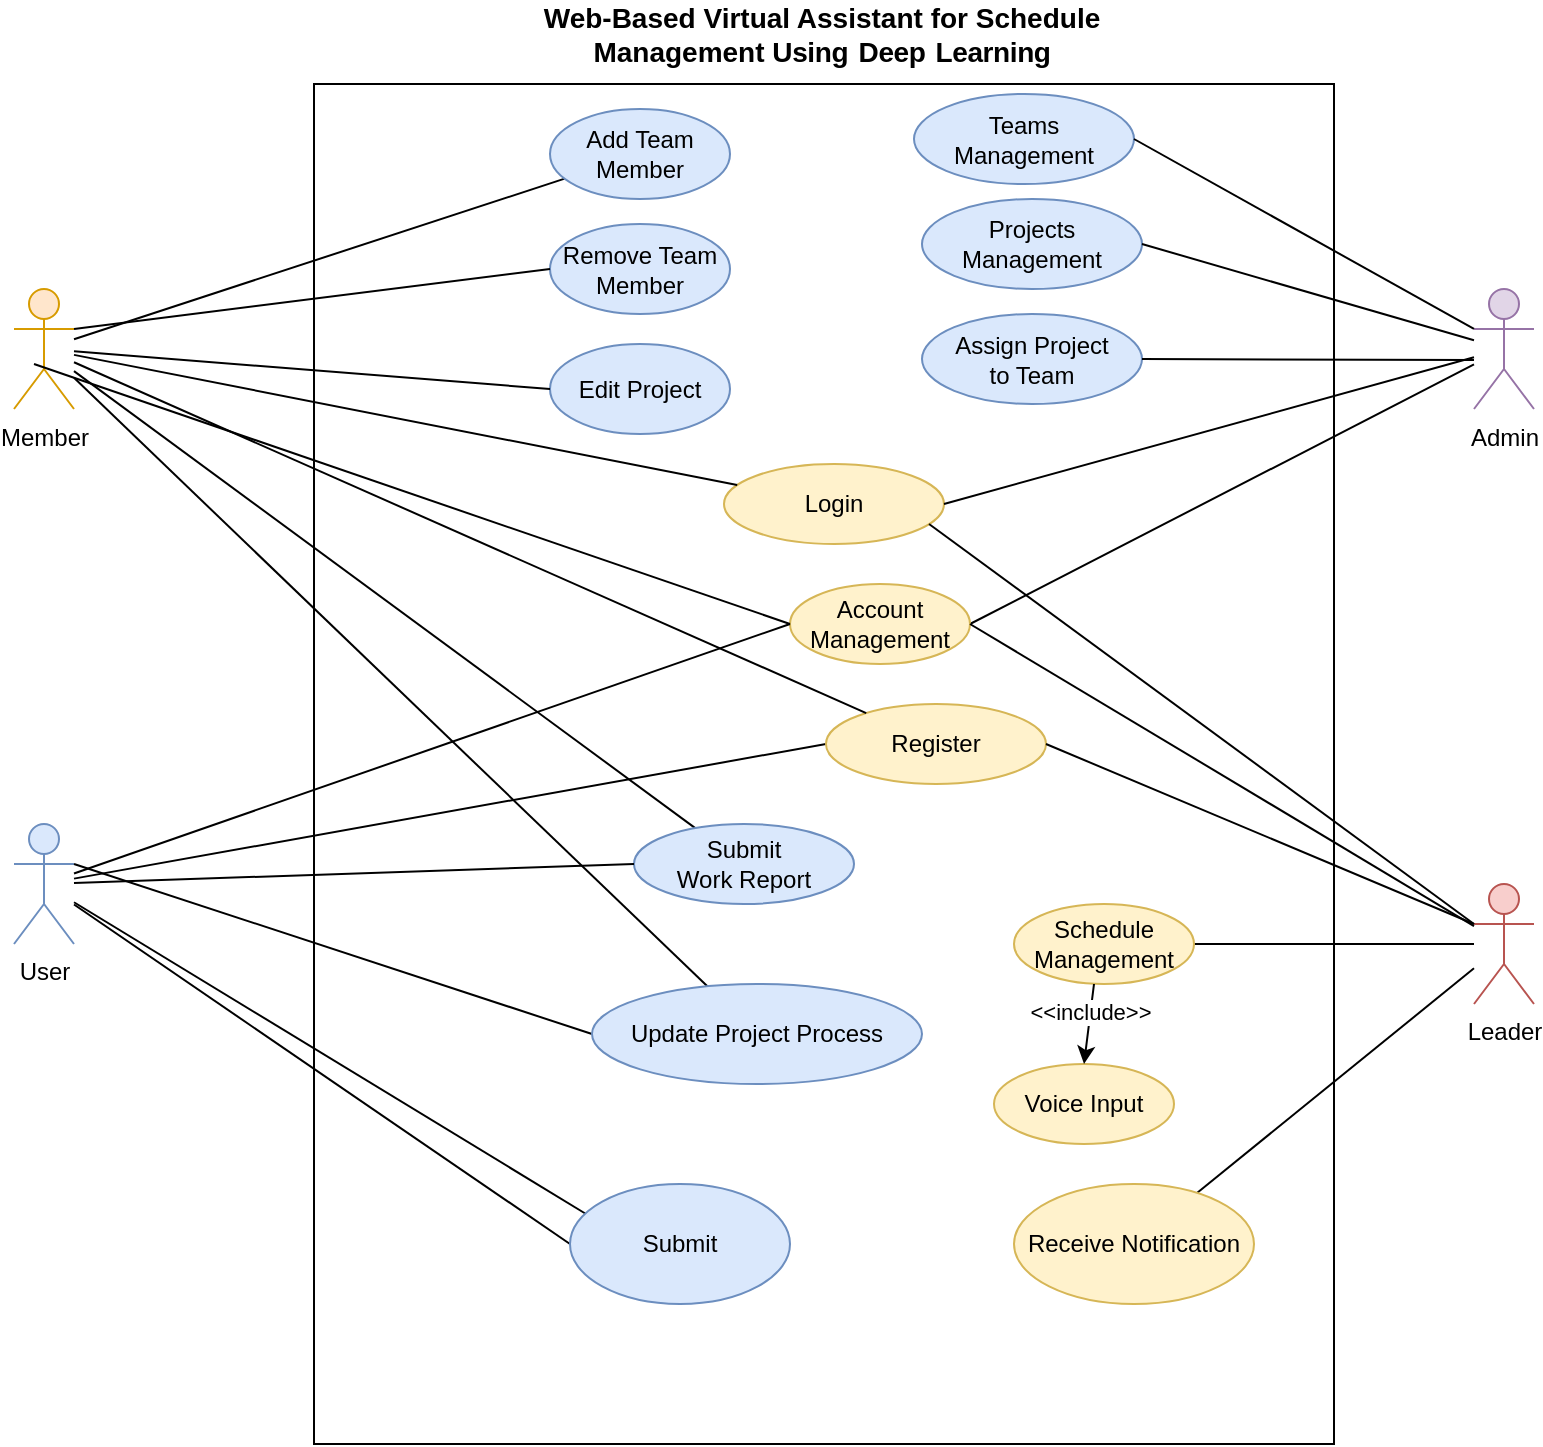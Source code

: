 <mxfile version="26.2.14" pages="6">
  <diagram name="Usecase" id="2azexSkzu31ne5tV2mcd">
    <mxGraphModel dx="1676" dy="932" grid="1" gridSize="10" guides="1" tooltips="1" connect="1" arrows="1" fold="1" page="1" pageScale="1" pageWidth="827" pageHeight="1169" math="0" shadow="0">
      <root>
        <mxCell id="0" />
        <mxCell id="1" parent="0" />
        <mxCell id="vrXyQb9OVhmqi0C67aYi-1" value="" style="rounded=0;whiteSpace=wrap;html=1;movable=0;resizable=0;rotatable=0;deletable=0;editable=0;locked=1;connectable=0;" parent="1" vertex="1">
          <mxGeometry x="130" y="240" width="510" height="680" as="geometry" />
        </mxCell>
        <mxCell id="vrXyQb9OVhmqi0C67aYi-8" style="rounded=0;orthogonalLoop=1;jettySize=auto;html=1;endArrow=none;endFill=0;entryX=0;entryY=0.5;entryDx=0;entryDy=0;" parent="1" source="vrXyQb9OVhmqi0C67aYi-2" target="vrXyQb9OVhmqi0C67aYi-7" edge="1">
          <mxGeometry relative="1" as="geometry" />
        </mxCell>
        <mxCell id="vrXyQb9OVhmqi0C67aYi-2" value="User" style="shape=umlActor;verticalLabelPosition=bottom;verticalAlign=top;html=1;outlineConnect=0;fillColor=#dae8fc;strokeColor=#6c8ebf;" parent="1" vertex="1">
          <mxGeometry x="-20" y="610" width="30" height="60" as="geometry" />
        </mxCell>
        <mxCell id="vrXyQb9OVhmqi0C67aYi-4" value="&lt;b&gt;&lt;span style=&quot;font-size:10.5pt;&lt;br/&gt;font-family:&amp;quot;Arial&amp;quot;,sans-serif;mso-fareast-font-family:等线;mso-fareast-theme-font:&lt;br/&gt;minor-fareast;mso-ansi-language:EN-US;mso-fareast-language:EN-US;mso-bidi-language:&lt;br/&gt;AR-SA;mso-no-proof:yes&quot; lang=&quot;EN-US&quot;&gt;Web-Based Virtual Assistant for Schedule Management &lt;span style=&quot;letter-spacing:-.15pt&quot;&gt;Using&lt;/span&gt;&lt;span style=&quot;letter-spacing:1.0pt&quot;&gt; &lt;/span&gt;&lt;span style=&quot;letter-spacing:-.15pt&quot;&gt;Deep&lt;/span&gt;&lt;span style=&quot;letter-spacing:.85pt&quot;&gt; &lt;/span&gt;&lt;span style=&quot;letter-spacing:-.15pt&quot;&gt;Learning&lt;/span&gt;&lt;/span&gt;&lt;/b&gt;" style="text;html=1;align=center;verticalAlign=middle;whiteSpace=wrap;rounded=0;" parent="1" vertex="1">
          <mxGeometry x="224" y="200" width="320" height="30" as="geometry" />
        </mxCell>
        <mxCell id="vrXyQb9OVhmqi0C67aYi-5" value="Login" style="ellipse;whiteSpace=wrap;html=1;fillColor=#fff2cc;strokeColor=#d6b656;" parent="1" vertex="1">
          <mxGeometry x="335" y="430" width="110" height="40" as="geometry" />
        </mxCell>
        <mxCell id="vrXyQb9OVhmqi0C67aYi-7" value="Register" style="ellipse;whiteSpace=wrap;html=1;fillColor=#fff2cc;strokeColor=#d6b656;" parent="1" vertex="1">
          <mxGeometry x="386" y="550" width="110" height="40" as="geometry" />
        </mxCell>
        <mxCell id="ef5xiFGeATR0BVvJVdS_-6" value="" style="endArrow=none;html=1;rounded=0;entryX=0.073;entryY=0.25;entryDx=0;entryDy=0;entryPerimeter=0;" parent="1" source="vrXyQb9OVhmqi0C67aYi-2" target="ef5xiFGeATR0BVvJVdS_-5" edge="1">
          <mxGeometry width="50" height="50" relative="1" as="geometry">
            <mxPoint x="210" y="480" as="sourcePoint" />
            <mxPoint x="260" y="430" as="targetPoint" />
          </mxGeometry>
        </mxCell>
        <mxCell id="PoMq29MQlsr6jSUlTOM0-13" style="rounded=0;orthogonalLoop=1;jettySize=auto;html=1;endArrow=none;endFill=0;" parent="1" source="4T6DI0MWCck3A5Q83nif-3" target="PoMq29MQlsr6jSUlTOM0-12" edge="1">
          <mxGeometry relative="1" as="geometry" />
        </mxCell>
        <mxCell id="ncg3cjtDzBgEyAhuhl3f-2" style="rounded=0;orthogonalLoop=1;jettySize=auto;html=1;endArrow=none;endFill=0;" parent="1" source="4T6DI0MWCck3A5Q83nif-3" target="ncg3cjtDzBgEyAhuhl3f-1" edge="1">
          <mxGeometry relative="1" as="geometry" />
        </mxCell>
        <mxCell id="4T6DI0MWCck3A5Q83nif-3" value="Leader" style="shape=umlActor;verticalLabelPosition=bottom;verticalAlign=top;html=1;outlineConnect=0;fillColor=#f8cecc;strokeColor=#b85450;" parent="1" vertex="1">
          <mxGeometry x="710" y="640" width="30" height="60" as="geometry" />
        </mxCell>
        <mxCell id="4T6DI0MWCck3A5Q83nif-4" value="" style="endArrow=none;html=1;rounded=0;exitX=0.932;exitY=0.75;exitDx=0;exitDy=0;exitPerimeter=0;entryX=0;entryY=0.333;entryDx=0;entryDy=0;entryPerimeter=0;" parent="1" source="vrXyQb9OVhmqi0C67aYi-5" target="4T6DI0MWCck3A5Q83nif-3" edge="1">
          <mxGeometry width="50" height="50" relative="1" as="geometry">
            <mxPoint x="500" y="430" as="sourcePoint" />
            <mxPoint x="550" y="380" as="targetPoint" />
          </mxGeometry>
        </mxCell>
        <mxCell id="4T6DI0MWCck3A5Q83nif-5" value="" style="endArrow=none;html=1;rounded=0;entryX=1;entryY=0.5;entryDx=0;entryDy=0;exitX=0;exitY=0.333;exitDx=0;exitDy=0;exitPerimeter=0;" parent="1" source="4T6DI0MWCck3A5Q83nif-3" target="vrXyQb9OVhmqi0C67aYi-7" edge="1">
          <mxGeometry width="50" height="50" relative="1" as="geometry">
            <mxPoint x="410" y="490" as="sourcePoint" />
            <mxPoint x="460" y="440" as="targetPoint" />
          </mxGeometry>
        </mxCell>
        <mxCell id="PoMq29MQlsr6jSUlTOM0-5" style="rounded=0;orthogonalLoop=1;jettySize=auto;html=1;endArrow=none;endFill=0;entryX=1;entryY=0.5;entryDx=0;entryDy=0;" parent="1" source="4T6DI0MWCck3A5Q83nif-15" target="PoMq29MQlsr6jSUlTOM0-4" edge="1">
          <mxGeometry relative="1" as="geometry" />
        </mxCell>
        <mxCell id="4T6DI0MWCck3A5Q83nif-15" value="Admin" style="shape=umlActor;verticalLabelPosition=bottom;verticalAlign=top;html=1;outlineConnect=0;fillColor=#e1d5e7;strokeColor=#9673a6;" parent="1" vertex="1">
          <mxGeometry x="710" y="342.5" width="30" height="60" as="geometry" />
        </mxCell>
        <mxCell id="4T6DI0MWCck3A5Q83nif-16" value="" style="endArrow=none;html=1;rounded=0;exitX=1;exitY=0.5;exitDx=0;exitDy=0;" parent="1" source="vrXyQb9OVhmqi0C67aYi-5" target="4T6DI0MWCck3A5Q83nif-15" edge="1">
          <mxGeometry width="50" height="50" relative="1" as="geometry">
            <mxPoint x="460" y="450" as="sourcePoint" />
            <mxPoint x="510" y="400" as="targetPoint" />
          </mxGeometry>
        </mxCell>
        <mxCell id="4T6DI0MWCck3A5Q83nif-30" value="" style="endArrow=none;html=1;rounded=0;exitX=0;exitY=0.5;exitDx=0;exitDy=0;" parent="1" source="ef5xiFGeATR0BVvJVdS_-5" target="vrXyQb9OVhmqi0C67aYi-2" edge="1">
          <mxGeometry width="50" height="50" relative="1" as="geometry">
            <mxPoint x="250" y="700" as="sourcePoint" />
            <mxPoint x="300" y="650" as="targetPoint" />
          </mxGeometry>
        </mxCell>
        <mxCell id="PoMq29MQlsr6jSUlTOM0-2" style="rounded=0;orthogonalLoop=1;jettySize=auto;html=1;endArrow=none;endFill=0;" parent="1" source="PoMq29MQlsr6jSUlTOM0-1" target="vrXyQb9OVhmqi0C67aYi-5" edge="1">
          <mxGeometry relative="1" as="geometry" />
        </mxCell>
        <mxCell id="PoMq29MQlsr6jSUlTOM0-3" style="rounded=0;orthogonalLoop=1;jettySize=auto;html=1;endArrow=none;endFill=0;" parent="1" source="PoMq29MQlsr6jSUlTOM0-1" target="vrXyQb9OVhmqi0C67aYi-7" edge="1">
          <mxGeometry relative="1" as="geometry" />
        </mxCell>
        <mxCell id="PoMq29MQlsr6jSUlTOM0-6" style="rounded=0;orthogonalLoop=1;jettySize=auto;html=1;endArrow=none;endFill=0;" parent="1" source="PoMq29MQlsr6jSUlTOM0-1" target="ef5xiFGeATR0BVvJVdS_-1" edge="1">
          <mxGeometry relative="1" as="geometry" />
        </mxCell>
        <mxCell id="PoMq29MQlsr6jSUlTOM0-9" style="rounded=0;orthogonalLoop=1;jettySize=auto;html=1;endArrow=none;endFill=0;" parent="1" source="PoMq29MQlsr6jSUlTOM0-1" target="PoMq29MQlsr6jSUlTOM0-7" edge="1">
          <mxGeometry relative="1" as="geometry" />
        </mxCell>
        <mxCell id="PoMq29MQlsr6jSUlTOM0-11" style="rounded=0;orthogonalLoop=1;jettySize=auto;html=1;endArrow=none;endFill=0;" parent="1" source="PoMq29MQlsr6jSUlTOM0-1" target="PoMq29MQlsr6jSUlTOM0-10" edge="1">
          <mxGeometry relative="1" as="geometry" />
        </mxCell>
        <mxCell id="PoMq29MQlsr6jSUlTOM0-1" value="Member" style="shape=umlActor;verticalLabelPosition=bottom;verticalAlign=top;html=1;outlineConnect=0;fillColor=#ffe6cc;strokeColor=#d79b00;" parent="1" vertex="1">
          <mxGeometry x="-20" y="342.5" width="30" height="60" as="geometry" />
        </mxCell>
        <mxCell id="PoMq29MQlsr6jSUlTOM0-4" value="Account Management" style="ellipse;whiteSpace=wrap;html=1;fillColor=#fff2cc;strokeColor=#d6b656;" parent="1" vertex="1">
          <mxGeometry x="368" y="490" width="90" height="40" as="geometry" />
        </mxCell>
        <mxCell id="PoMq29MQlsr6jSUlTOM0-7" value="&lt;div&gt;Submit&lt;/div&gt;&lt;div&gt;Work Report&lt;br&gt;&lt;/div&gt;" style="ellipse;whiteSpace=wrap;html=1;fillColor=#dae8fc;strokeColor=#6c8ebf;" parent="1" vertex="1">
          <mxGeometry x="290" y="610" width="110" height="40" as="geometry" />
        </mxCell>
        <mxCell id="PoMq29MQlsr6jSUlTOM0-10" value="Add Team Member" style="ellipse;whiteSpace=wrap;html=1;fillColor=#dae8fc;strokeColor=#6c8ebf;" parent="1" vertex="1">
          <mxGeometry x="248" y="252.5" width="90" height="45" as="geometry" />
        </mxCell>
        <mxCell id="PoMq29MQlsr6jSUlTOM0-12" value="Schedule&lt;br&gt;Management" style="ellipse;whiteSpace=wrap;html=1;fillColor=#fff2cc;strokeColor=#d6b656;" parent="1" vertex="1">
          <mxGeometry x="480" y="650" width="90" height="40" as="geometry" />
        </mxCell>
        <mxCell id="ncg3cjtDzBgEyAhuhl3f-1" value="Receive Notification" style="ellipse;whiteSpace=wrap;html=1;fillColor=#fff2cc;strokeColor=#d6b656;" parent="1" vertex="1">
          <mxGeometry x="480" y="790" width="120" height="60" as="geometry" />
        </mxCell>
        <mxCell id="1zP1CqQP9mmZvmJQmUCm-1" value="Voice Input" style="ellipse;whiteSpace=wrap;html=1;fillColor=#fff2cc;strokeColor=#d6b656;" vertex="1" parent="1">
          <mxGeometry x="470" y="730" width="90" height="40" as="geometry" />
        </mxCell>
        <mxCell id="1zP1CqQP9mmZvmJQmUCm-4" style="rounded=0;orthogonalLoop=1;jettySize=auto;html=1;endArrow=none;endFill=0;entryX=0;entryY=0.5;entryDx=0;entryDy=0;" edge="1" parent="1" target="PoMq29MQlsr6jSUlTOM0-4">
          <mxGeometry relative="1" as="geometry">
            <mxPoint x="-10" y="380" as="sourcePoint" />
            <mxPoint x="315" y="355" as="targetPoint" />
          </mxGeometry>
        </mxCell>
        <mxCell id="1zP1CqQP9mmZvmJQmUCm-5" style="rounded=0;orthogonalLoop=1;jettySize=auto;html=1;endArrow=none;endFill=0;entryX=1;entryY=0.5;entryDx=0;entryDy=0;" edge="1" parent="1" source="4T6DI0MWCck3A5Q83nif-3" target="PoMq29MQlsr6jSUlTOM0-4">
          <mxGeometry relative="1" as="geometry">
            <mxPoint x="690" y="357" as="sourcePoint" />
            <mxPoint x="457" y="317" as="targetPoint" />
          </mxGeometry>
        </mxCell>
        <mxCell id="1zP1CqQP9mmZvmJQmUCm-6" style="rounded=0;orthogonalLoop=1;jettySize=auto;html=1;endArrow=none;endFill=0;entryX=0;entryY=0.5;entryDx=0;entryDy=0;" edge="1" parent="1" source="vrXyQb9OVhmqi0C67aYi-2" target="PoMq29MQlsr6jSUlTOM0-4">
          <mxGeometry relative="1" as="geometry">
            <mxPoint x="20" y="510" as="sourcePoint" />
            <mxPoint x="370" y="310" as="targetPoint" />
          </mxGeometry>
        </mxCell>
        <mxCell id="1zP1CqQP9mmZvmJQmUCm-7" value="" style="endArrow=classic;html=1;rounded=0;entryX=0.5;entryY=0;entryDx=0;entryDy=0;" edge="1" parent="1" target="1zP1CqQP9mmZvmJQmUCm-1">
          <mxGeometry width="50" height="50" relative="1" as="geometry">
            <mxPoint x="520" y="690" as="sourcePoint" />
            <mxPoint x="497.5" y="796" as="targetPoint" />
          </mxGeometry>
        </mxCell>
        <mxCell id="1zP1CqQP9mmZvmJQmUCm-8" value="&amp;lt;&amp;lt;include&amp;gt;&amp;gt;" style="edgeLabel;html=1;align=center;verticalAlign=middle;resizable=0;points=[];" vertex="1" connectable="0" parent="1zP1CqQP9mmZvmJQmUCm-7">
          <mxGeometry x="-0.332" y="-1" relative="1" as="geometry">
            <mxPoint as="offset" />
          </mxGeometry>
        </mxCell>
        <mxCell id="1zP1CqQP9mmZvmJQmUCm-9" value="" style="rounded=0;orthogonalLoop=1;jettySize=auto;html=1;endArrow=none;endFill=0;entryX=0;entryY=0.5;entryDx=0;entryDy=0;exitX=1;exitY=0.333;exitDx=0;exitDy=0;exitPerimeter=0;" edge="1" parent="1" source="vrXyQb9OVhmqi0C67aYi-2" target="ef5xiFGeATR0BVvJVdS_-1">
          <mxGeometry relative="1" as="geometry">
            <mxPoint x="10" y="500" as="sourcePoint" />
            <mxPoint x="380" y="320" as="targetPoint" />
          </mxGeometry>
        </mxCell>
        <mxCell id="ef5xiFGeATR0BVvJVdS_-1" value="Update Project Process" style="ellipse;whiteSpace=wrap;html=1;fillColor=#dae8fc;strokeColor=#6c8ebf;" parent="1" vertex="1">
          <mxGeometry x="269" y="690" width="165" height="50" as="geometry" />
        </mxCell>
        <mxCell id="1zP1CqQP9mmZvmJQmUCm-10" value="Teams Management" style="ellipse;whiteSpace=wrap;html=1;fillColor=#dae8fc;strokeColor=#6c8ebf;" vertex="1" parent="1">
          <mxGeometry x="430" y="245" width="110" height="45" as="geometry" />
        </mxCell>
        <mxCell id="1zP1CqQP9mmZvmJQmUCm-11" value="Projects Management" style="ellipse;whiteSpace=wrap;html=1;fillColor=#dae8fc;strokeColor=#6c8ebf;" vertex="1" parent="1">
          <mxGeometry x="434" y="297.5" width="110" height="45" as="geometry" />
        </mxCell>
        <mxCell id="1zP1CqQP9mmZvmJQmUCm-13" value="" style="endArrow=none;html=1;rounded=0;exitX=1;exitY=0.5;exitDx=0;exitDy=0;entryX=0;entryY=0.333;entryDx=0;entryDy=0;entryPerimeter=0;" edge="1" parent="1" source="1zP1CqQP9mmZvmJQmUCm-10" target="4T6DI0MWCck3A5Q83nif-15">
          <mxGeometry width="50" height="50" relative="1" as="geometry">
            <mxPoint x="455" y="460" as="sourcePoint" />
            <mxPoint x="690" y="366" as="targetPoint" />
          </mxGeometry>
        </mxCell>
        <mxCell id="1zP1CqQP9mmZvmJQmUCm-14" value="" style="endArrow=none;html=1;rounded=0;exitX=1;exitY=0.5;exitDx=0;exitDy=0;" edge="1" parent="1" source="1zP1CqQP9mmZvmJQmUCm-11" target="4T6DI0MWCck3A5Q83nif-15">
          <mxGeometry width="50" height="50" relative="1" as="geometry">
            <mxPoint x="455" y="460" as="sourcePoint" />
            <mxPoint x="690" y="366" as="targetPoint" />
          </mxGeometry>
        </mxCell>
        <mxCell id="ef5xiFGeATR0BVvJVdS_-5" value="Submit" style="ellipse;whiteSpace=wrap;html=1;fillColor=#dae8fc;strokeColor=#6c8ebf;" parent="1" vertex="1">
          <mxGeometry x="258" y="790" width="110" height="60" as="geometry" />
        </mxCell>
        <mxCell id="1zP1CqQP9mmZvmJQmUCm-16" value="Remove Team Member" style="ellipse;whiteSpace=wrap;html=1;fillColor=#dae8fc;strokeColor=#6c8ebf;" vertex="1" parent="1">
          <mxGeometry x="248" y="310" width="90" height="45" as="geometry" />
        </mxCell>
        <mxCell id="1zP1CqQP9mmZvmJQmUCm-17" style="rounded=0;orthogonalLoop=1;jettySize=auto;html=1;endArrow=none;endFill=0;entryX=0;entryY=0.5;entryDx=0;entryDy=0;" edge="1" parent="1" source="vrXyQb9OVhmqi0C67aYi-2" target="PoMq29MQlsr6jSUlTOM0-7">
          <mxGeometry relative="1" as="geometry">
            <mxPoint x="20" y="394" as="sourcePoint" />
            <mxPoint x="331" y="622" as="targetPoint" />
          </mxGeometry>
        </mxCell>
        <mxCell id="1zP1CqQP9mmZvmJQmUCm-18" style="rounded=0;orthogonalLoop=1;jettySize=auto;html=1;endArrow=none;endFill=0;entryX=0;entryY=0.5;entryDx=0;entryDy=0;exitX=1;exitY=0.333;exitDx=0;exitDy=0;exitPerimeter=0;" edge="1" parent="1" source="PoMq29MQlsr6jSUlTOM0-1" target="1zP1CqQP9mmZvmJQmUCm-16">
          <mxGeometry relative="1" as="geometry">
            <mxPoint x="20" y="378" as="sourcePoint" />
            <mxPoint x="265" y="297" as="targetPoint" />
          </mxGeometry>
        </mxCell>
        <mxCell id="1zP1CqQP9mmZvmJQmUCm-19" value="Edit Project" style="ellipse;whiteSpace=wrap;html=1;fillColor=#dae8fc;strokeColor=#6c8ebf;" vertex="1" parent="1">
          <mxGeometry x="248" y="370" width="90" height="45" as="geometry" />
        </mxCell>
        <mxCell id="1zP1CqQP9mmZvmJQmUCm-20" style="rounded=0;orthogonalLoop=1;jettySize=auto;html=1;endArrow=none;endFill=0;entryX=0;entryY=0.5;entryDx=0;entryDy=0;" edge="1" parent="1" source="PoMq29MQlsr6jSUlTOM0-1" target="1zP1CqQP9mmZvmJQmUCm-19">
          <mxGeometry relative="1" as="geometry">
            <mxPoint x="20" y="373" as="sourcePoint" />
            <mxPoint x="258" y="343" as="targetPoint" />
          </mxGeometry>
        </mxCell>
        <mxCell id="1zP1CqQP9mmZvmJQmUCm-21" value="&lt;div&gt;Assign Project&lt;/div&gt;&lt;div&gt;to Team&lt;br&gt;&lt;/div&gt;" style="ellipse;whiteSpace=wrap;html=1;fillColor=#dae8fc;strokeColor=#6c8ebf;" vertex="1" parent="1">
          <mxGeometry x="434" y="355" width="110" height="45" as="geometry" />
        </mxCell>
        <mxCell id="1zP1CqQP9mmZvmJQmUCm-22" value="" style="endArrow=none;html=1;rounded=0;exitX=1;exitY=0.5;exitDx=0;exitDy=0;" edge="1" parent="1" source="1zP1CqQP9mmZvmJQmUCm-21">
          <mxGeometry width="50" height="50" relative="1" as="geometry">
            <mxPoint x="554" y="330" as="sourcePoint" />
            <mxPoint x="710" y="378" as="targetPoint" />
          </mxGeometry>
        </mxCell>
      </root>
    </mxGraphModel>
  </diagram>
  <diagram id="Brh_Z12ld6-XJME4mCce" name="Activity">
    <mxGraphModel dx="1736" dy="1240" grid="1" gridSize="10" guides="1" tooltips="1" connect="1" arrows="1" fold="1" page="1" pageScale="1" pageWidth="1654" pageHeight="2336" math="0" shadow="0">
      <root>
        <mxCell id="0" />
        <mxCell id="1" parent="0" />
        <mxCell id="SGlztcp1OldGcKzz1gOx-1" value="" style="rounded=0;whiteSpace=wrap;html=1;" parent="1" vertex="1">
          <mxGeometry x="20" y="40" width="340" height="970" as="geometry" />
        </mxCell>
        <mxCell id="SGlztcp1OldGcKzz1gOx-2" value="&lt;span style=&quot;text-wrap: nowrap;&quot;&gt;Car Rental Agency Manager&lt;/span&gt;" style="text;html=1;align=center;verticalAlign=middle;whiteSpace=wrap;rounded=0;" parent="1" vertex="1">
          <mxGeometry x="180" y="10" width="60" height="30" as="geometry" />
        </mxCell>
        <mxCell id="43e20selMs53UY22JzJ4-1" value="" style="ellipse;fillColor=strokeColor;html=1;" parent="1" vertex="1">
          <mxGeometry x="190" y="80" width="30" height="30" as="geometry" />
        </mxCell>
        <mxCell id="miIqx-CJ303gnHUUfOFW-1" value="Request Car Availability List" style="rounded=1;whiteSpace=wrap;html=1;fillColor=#ffe6cc;strokeColor=#d79b00;" parent="1" vertex="1">
          <mxGeometry x="145" y="130" width="120" height="40" as="geometry" />
        </mxCell>
        <mxCell id="89Vfd8fKSSlYPSFe2H8G-1" value="" style="endArrow=classic;html=1;rounded=0;entryX=0.5;entryY=0;entryDx=0;entryDy=0;exitX=0.5;exitY=1;exitDx=0;exitDy=0;" parent="1" source="43e20selMs53UY22JzJ4-1" target="miIqx-CJ303gnHUUfOFW-1" edge="1">
          <mxGeometry width="50" height="50" relative="1" as="geometry">
            <mxPoint x="180" y="210" as="sourcePoint" />
            <mxPoint x="230" y="160" as="targetPoint" />
          </mxGeometry>
        </mxCell>
        <mxCell id="89Vfd8fKSSlYPSFe2H8G-2" value="" style="rounded=0;whiteSpace=wrap;html=1;" parent="1" vertex="1">
          <mxGeometry x="510" y="40" width="340" height="970" as="geometry" />
        </mxCell>
        <mxCell id="89Vfd8fKSSlYPSFe2H8G-3" value="System" style="text;html=1;align=center;verticalAlign=middle;whiteSpace=wrap;rounded=0;" parent="1" vertex="1">
          <mxGeometry x="650" y="10" width="60" height="30" as="geometry" />
        </mxCell>
        <mxCell id="Iny4Ru3MQAPhh98F0B95-2" value="Prepare Car Availability List" style="rounded=1;whiteSpace=wrap;html=1;fillColor=#ffe6cc;strokeColor=#d79b00;" parent="1" vertex="1">
          <mxGeometry x="620" y="130" width="120" height="40" as="geometry" />
        </mxCell>
        <mxCell id="Iny4Ru3MQAPhh98F0B95-3" value="" style="endArrow=classic;html=1;rounded=0;entryX=0;entryY=0.5;entryDx=0;entryDy=0;exitX=1;exitY=0.5;exitDx=0;exitDy=0;" parent="1" source="miIqx-CJ303gnHUUfOFW-1" target="Iny4Ru3MQAPhh98F0B95-2" edge="1">
          <mxGeometry width="50" height="50" relative="1" as="geometry">
            <mxPoint x="420" y="310" as="sourcePoint" />
            <mxPoint x="470" y="260" as="targetPoint" />
          </mxGeometry>
        </mxCell>
        <mxCell id="Iny4Ru3MQAPhh98F0B95-4" value="Select a Car&amp;nbsp;" style="rounded=1;whiteSpace=wrap;html=1;fillColor=#ffe6cc;strokeColor=#d79b00;" parent="1" vertex="1">
          <mxGeometry x="145" y="210" width="120" height="40" as="geometry" />
        </mxCell>
        <mxCell id="Iny4Ru3MQAPhh98F0B95-5" value="" style="endArrow=classic;html=1;rounded=0;entryX=1;entryY=0.5;entryDx=0;entryDy=0;exitX=0;exitY=1;exitDx=0;exitDy=0;" parent="1" source="Iny4Ru3MQAPhh98F0B95-2" target="Iny4Ru3MQAPhh98F0B95-4" edge="1">
          <mxGeometry width="50" height="50" relative="1" as="geometry">
            <mxPoint x="410" y="270" as="sourcePoint" />
            <mxPoint x="460" y="220" as="targetPoint" />
          </mxGeometry>
        </mxCell>
        <mxCell id="Iny4Ru3MQAPhh98F0B95-6" value="Car Availability List" style="rounded=0;whiteSpace=wrap;html=1;fillColor=#d5e8d4;strokeColor=#82b366;" parent="1" vertex="1">
          <mxGeometry x="400" y="215" width="90" height="30" as="geometry" />
        </mxCell>
        <mxCell id="Iny4Ru3MQAPhh98F0B95-7" value="" style="endArrow=classic;html=1;rounded=0;entryX=1;entryY=0.5;entryDx=0;entryDy=0;exitX=0.5;exitY=1;exitDx=0;exitDy=0;dashed=1;dashPattern=8 8;" parent="1" source="Iny4Ru3MQAPhh98F0B95-2" target="Iny4Ru3MQAPhh98F0B95-6" edge="1">
          <mxGeometry width="50" height="50" relative="1" as="geometry">
            <mxPoint x="410" y="270" as="sourcePoint" />
            <mxPoint x="460" y="220" as="targetPoint" />
            <Array as="points">
              <mxPoint x="680" y="230" />
            </Array>
          </mxGeometry>
        </mxCell>
        <mxCell id="Iny4Ru3MQAPhh98F0B95-8" value="" style="endArrow=classic;html=1;rounded=0;entryX=1;entryY=0.5;entryDx=0;entryDy=0;exitX=0;exitY=0.5;exitDx=0;exitDy=0;dashed=1;dashPattern=8 8;" parent="1" source="Iny4Ru3MQAPhh98F0B95-6" target="Iny4Ru3MQAPhh98F0B95-4" edge="1">
          <mxGeometry width="50" height="50" relative="1" as="geometry">
            <mxPoint x="410" y="270" as="sourcePoint" />
            <mxPoint x="460" y="220" as="targetPoint" />
          </mxGeometry>
        </mxCell>
        <mxCell id="Iny4Ru3MQAPhh98F0B95-9" value="Prepare Car Availability Status Information" style="rounded=1;whiteSpace=wrap;html=1;fillColor=#ffe6cc;strokeColor=#d79b00;" parent="1" vertex="1">
          <mxGeometry x="620" y="280" width="120" height="45" as="geometry" />
        </mxCell>
        <mxCell id="Iny4Ru3MQAPhh98F0B95-10" value="" style="endArrow=classic;html=1;rounded=0;entryX=0;entryY=0.5;entryDx=0;entryDy=0;exitX=1;exitY=0.75;exitDx=0;exitDy=0;" parent="1" source="Iny4Ru3MQAPhh98F0B95-4" target="Iny4Ru3MQAPhh98F0B95-9" edge="1">
          <mxGeometry width="50" height="50" relative="1" as="geometry">
            <mxPoint x="400" y="430" as="sourcePoint" />
            <mxPoint x="450" y="380" as="targetPoint" />
          </mxGeometry>
        </mxCell>
        <mxCell id="Iny4Ru3MQAPhh98F0B95-11" value="Car Name" style="rounded=0;whiteSpace=wrap;html=1;fillColor=#d5e8d4;strokeColor=#82b366;" parent="1" vertex="1">
          <mxGeometry x="400" y="287.5" width="90" height="30" as="geometry" />
        </mxCell>
        <mxCell id="Iny4Ru3MQAPhh98F0B95-12" value="" style="endArrow=classic;html=1;rounded=0;entryX=0;entryY=0.5;entryDx=0;entryDy=0;exitX=0.5;exitY=1;exitDx=0;exitDy=0;dashed=1;dashPattern=8 8;" parent="1" source="Iny4Ru3MQAPhh98F0B95-4" target="Iny4Ru3MQAPhh98F0B95-11" edge="1">
          <mxGeometry width="50" height="50" relative="1" as="geometry">
            <mxPoint x="410" y="420" as="sourcePoint" />
            <mxPoint x="450" y="360" as="targetPoint" />
            <Array as="points">
              <mxPoint x="205" y="300" />
            </Array>
          </mxGeometry>
        </mxCell>
        <mxCell id="Iny4Ru3MQAPhh98F0B95-13" value="" style="endArrow=classic;html=1;rounded=0;entryX=0;entryY=0.5;entryDx=0;entryDy=0;exitX=1;exitY=0.5;exitDx=0;exitDy=0;dashed=1;dashPattern=8 8;" parent="1" source="Iny4Ru3MQAPhh98F0B95-11" target="Iny4Ru3MQAPhh98F0B95-9" edge="1">
          <mxGeometry width="50" height="50" relative="1" as="geometry">
            <mxPoint x="510" y="410" as="sourcePoint" />
            <mxPoint x="560" y="360" as="targetPoint" />
          </mxGeometry>
        </mxCell>
        <mxCell id="Iny4Ru3MQAPhh98F0B95-14" value="Check Availability Status" style="rounded=1;whiteSpace=wrap;html=1;fillColor=#ffe6cc;strokeColor=#d79b00;" parent="1" vertex="1">
          <mxGeometry x="145" y="343.75" width="120" height="42.5" as="geometry" />
        </mxCell>
        <mxCell id="Iny4Ru3MQAPhh98F0B95-15" value="Car Status" style="rounded=0;whiteSpace=wrap;html=1;fillColor=#d5e8d4;strokeColor=#82b366;" parent="1" vertex="1">
          <mxGeometry x="400" y="350" width="90" height="30" as="geometry" />
        </mxCell>
        <mxCell id="Iny4Ru3MQAPhh98F0B95-16" value="" style="endArrow=classic;html=1;rounded=0;entryX=1;entryY=0.5;entryDx=0;entryDy=0;exitX=0.5;exitY=1;exitDx=0;exitDy=0;dashed=1;dashPattern=8 8;" parent="1" source="Iny4Ru3MQAPhh98F0B95-9" target="Iny4Ru3MQAPhh98F0B95-15" edge="1">
          <mxGeometry width="50" height="50" relative="1" as="geometry">
            <mxPoint x="420" y="370" as="sourcePoint" />
            <mxPoint x="470" y="320" as="targetPoint" />
            <Array as="points">
              <mxPoint x="680" y="365" />
            </Array>
          </mxGeometry>
        </mxCell>
        <mxCell id="Iny4Ru3MQAPhh98F0B95-17" value="" style="endArrow=classic;html=1;rounded=0;entryX=1;entryY=0.5;entryDx=0;entryDy=0;exitX=0;exitY=0.5;exitDx=0;exitDy=0;dashed=1;dashPattern=8 8;" parent="1" source="Iny4Ru3MQAPhh98F0B95-15" target="Iny4Ru3MQAPhh98F0B95-14" edge="1">
          <mxGeometry width="50" height="50" relative="1" as="geometry">
            <mxPoint x="340" y="360" as="sourcePoint" />
            <mxPoint x="390" y="310" as="targetPoint" />
          </mxGeometry>
        </mxCell>
        <mxCell id="Iny4Ru3MQAPhh98F0B95-18" value="" style="endArrow=classic;html=1;rounded=0;exitX=0.5;exitY=1;exitDx=0;exitDy=0;entryX=0.5;entryY=0;entryDx=0;entryDy=0;" parent="1" source="Iny4Ru3MQAPhh98F0B95-14" target="Iny4Ru3MQAPhh98F0B95-19" edge="1">
          <mxGeometry width="50" height="50" relative="1" as="geometry">
            <mxPoint x="270" y="490" as="sourcePoint" />
            <mxPoint x="320" y="440" as="targetPoint" />
          </mxGeometry>
        </mxCell>
        <mxCell id="Iny4Ru3MQAPhh98F0B95-19" value="" style="rhombus;whiteSpace=wrap;html=1;fillColor=#dae8fc;strokeColor=#6c8ebf;" parent="1" vertex="1">
          <mxGeometry x="180" y="430" width="50" height="50" as="geometry" />
        </mxCell>
        <mxCell id="Iny4Ru3MQAPhh98F0B95-22" value="" style="endArrow=classic;html=1;rounded=0;entryX=0.5;entryY=0;entryDx=0;entryDy=0;exitX=1;exitY=0.5;exitDx=0;exitDy=0;" parent="1" source="Iny4Ru3MQAPhh98F0B95-19" target="Iny4Ru3MQAPhh98F0B95-25" edge="1">
          <mxGeometry width="50" height="50" relative="1" as="geometry">
            <mxPoint x="230" y="500" as="sourcePoint" />
            <mxPoint x="280" y="450" as="targetPoint" />
            <Array as="points">
              <mxPoint x="315" y="455" />
            </Array>
          </mxGeometry>
        </mxCell>
        <mxCell id="Iny4Ru3MQAPhh98F0B95-23" value="The Status is no need to update" style="edgeLabel;html=1;align=center;verticalAlign=middle;resizable=0;points=[];" parent="Iny4Ru3MQAPhh98F0B95-22" vertex="1" connectable="0">
          <mxGeometry x="-0.351" y="-2" relative="1" as="geometry">
            <mxPoint x="-172" y="-17" as="offset" />
          </mxGeometry>
        </mxCell>
        <mxCell id="fT_tZ6qpKUVAEqPR5xpY-13" value="Status needs update" style="edgeLabel;html=1;align=center;verticalAlign=middle;resizable=0;points=[];" parent="Iny4Ru3MQAPhh98F0B95-22" vertex="1" connectable="0">
          <mxGeometry x="-0.114" relative="1" as="geometry">
            <mxPoint x="-1" y="-15" as="offset" />
          </mxGeometry>
        </mxCell>
        <mxCell id="Iny4Ru3MQAPhh98F0B95-24" value="" style="endArrow=classic;html=1;rounded=0;exitX=0;exitY=0.5;exitDx=0;exitDy=0;entryX=0.5;entryY=0;entryDx=0;entryDy=0;" parent="1" source="Iny4Ru3MQAPhh98F0B95-19" edge="1">
          <mxGeometry width="50" height="50" relative="1" as="geometry">
            <mxPoint x="190" y="510" as="sourcePoint" />
            <mxPoint x="115" y="507.5" as="targetPoint" />
            <Array as="points">
              <mxPoint x="115" y="455" />
            </Array>
          </mxGeometry>
        </mxCell>
        <mxCell id="IfxR8qQfigClfLx7VI3g-1" value="Update Car Status" style="rounded=0;whiteSpace=wrap;html=1;fillColor=#d5e8d4;strokeColor=#82b366;" parent="1" vertex="1">
          <mxGeometry x="390" y="585" width="110" height="40" as="geometry" />
        </mxCell>
        <mxCell id="IfxR8qQfigClfLx7VI3g-2" value="Save Changes" style="rounded=1;whiteSpace=wrap;html=1;fillColor=#ffe6cc;strokeColor=#d79b00;" parent="1" vertex="1">
          <mxGeometry x="620" y="590" width="120" height="30" as="geometry" />
        </mxCell>
        <mxCell id="IfxR8qQfigClfLx7VI3g-3" value="" style="endArrow=classic;html=1;rounded=0;entryX=0;entryY=0.5;entryDx=0;entryDy=0;exitX=1;exitY=0.5;exitDx=0;exitDy=0;" parent="1" source="Iny4Ru3MQAPhh98F0B95-25" target="IfxR8qQfigClfLx7VI3g-2" edge="1">
          <mxGeometry width="50" height="50" relative="1" as="geometry">
            <mxPoint x="440" y="560" as="sourcePoint" />
            <mxPoint x="490" y="510" as="targetPoint" />
          </mxGeometry>
        </mxCell>
        <mxCell id="IfxR8qQfigClfLx7VI3g-4" value="" style="endArrow=classic;html=1;rounded=0;entryX=0;entryY=0.5;entryDx=0;entryDy=0;exitX=1;exitY=0.5;exitDx=0;exitDy=0;dashed=1;dashPattern=8 8;" parent="1" source="IfxR8qQfigClfLx7VI3g-1" target="IfxR8qQfigClfLx7VI3g-2" edge="1">
          <mxGeometry width="50" height="50" relative="1" as="geometry">
            <mxPoint x="410" y="600" as="sourcePoint" />
            <mxPoint x="460" y="550" as="targetPoint" />
          </mxGeometry>
        </mxCell>
        <mxCell id="IfxR8qQfigClfLx7VI3g-7" value="" style="endArrow=classic;html=1;rounded=0;entryX=0;entryY=0.5;entryDx=0;entryDy=0;exitX=0.5;exitY=1;exitDx=0;exitDy=0;dashed=1;dashPattern=8 8;" parent="1" source="Iny4Ru3MQAPhh98F0B95-25" target="IfxR8qQfigClfLx7VI3g-1" edge="1">
          <mxGeometry width="50" height="50" relative="1" as="geometry">
            <mxPoint x="290" y="590" as="sourcePoint" />
            <mxPoint x="340" y="540" as="targetPoint" />
            <Array as="points">
              <mxPoint x="315" y="605" />
            </Array>
          </mxGeometry>
        </mxCell>
        <mxCell id="IfxR8qQfigClfLx7VI3g-8" value="" style="ellipse;html=1;shape=endState;fillColor=strokeColor;" parent="1" vertex="1">
          <mxGeometry x="760" y="750" width="30" height="30" as="geometry" />
        </mxCell>
        <mxCell id="IfxR8qQfigClfLx7VI3g-9" value="" style="endArrow=classic;html=1;rounded=0;entryX=0.5;entryY=0;entryDx=0;entryDy=0;exitX=0.5;exitY=1;exitDx=0;exitDy=0;" parent="1" source="IfxR8qQfigClfLx7VI3g-2" target="fT_tZ6qpKUVAEqPR5xpY-2" edge="1">
          <mxGeometry width="50" height="50" relative="1" as="geometry">
            <mxPoint x="670" y="650" as="sourcePoint" />
            <mxPoint x="720" y="600" as="targetPoint" />
          </mxGeometry>
        </mxCell>
        <mxCell id="IfxR8qQfigClfLx7VI3g-10" value="" style="endArrow=classic;html=1;rounded=0;exitX=0;exitY=0.5;exitDx=0;exitDy=0;entryX=1;entryY=0.5;entryDx=0;entryDy=0;" parent="1" source="Iny4Ru3MQAPhh98F0B95-9" target="Iny4Ru3MQAPhh98F0B95-14" edge="1">
          <mxGeometry width="50" height="50" relative="1" as="geometry">
            <mxPoint x="460" y="510" as="sourcePoint" />
            <mxPoint x="510" y="460" as="targetPoint" />
          </mxGeometry>
        </mxCell>
        <mxCell id="fT_tZ6qpKUVAEqPR5xpY-1" value="Booking Car Request" style="rounded=1;whiteSpace=wrap;html=1;fillColor=#ffe6cc;strokeColor=#d79b00;" parent="1" vertex="1">
          <mxGeometry x="150" y="670" width="120" height="30" as="geometry" />
        </mxCell>
        <mxCell id="fT_tZ6qpKUVAEqPR5xpY-4" value="" style="edgeStyle=orthogonalEdgeStyle;rounded=0;orthogonalLoop=1;jettySize=auto;html=1;" parent="1" source="fT_tZ6qpKUVAEqPR5xpY-2" target="IfxR8qQfigClfLx7VI3g-8" edge="1">
          <mxGeometry relative="1" as="geometry" />
        </mxCell>
        <mxCell id="fT_tZ6qpKUVAEqPR5xpY-6" value="No need booking for users" style="edgeLabel;html=1;align=center;verticalAlign=middle;resizable=0;points=[];" parent="fT_tZ6qpKUVAEqPR5xpY-4" vertex="1" connectable="0">
          <mxGeometry x="-0.328" y="2" relative="1" as="geometry">
            <mxPoint x="24" y="-13" as="offset" />
          </mxGeometry>
        </mxCell>
        <mxCell id="fT_tZ6qpKUVAEqPR5xpY-2" value="" style="rhombus;whiteSpace=wrap;html=1;fillColor=#dae8fc;strokeColor=#6c8ebf;" parent="1" vertex="1">
          <mxGeometry x="655" y="660" width="50" height="50" as="geometry" />
        </mxCell>
        <mxCell id="fT_tZ6qpKUVAEqPR5xpY-7" value="" style="endArrow=classic;html=1;rounded=0;exitX=0;exitY=0.5;exitDx=0;exitDy=0;entryX=1;entryY=0.5;entryDx=0;entryDy=0;" parent="1" source="fT_tZ6qpKUVAEqPR5xpY-2" target="fT_tZ6qpKUVAEqPR5xpY-1" edge="1">
          <mxGeometry width="50" height="50" relative="1" as="geometry">
            <mxPoint x="460" y="580" as="sourcePoint" />
            <mxPoint x="510" y="530" as="targetPoint" />
          </mxGeometry>
        </mxCell>
        <mxCell id="fT_tZ6qpKUVAEqPR5xpY-8" value="Booking for users" style="edgeLabel;html=1;align=center;verticalAlign=middle;resizable=0;points=[];" parent="fT_tZ6qpKUVAEqPR5xpY-7" vertex="1" connectable="0">
          <mxGeometry x="-0.616" y="-4" relative="1" as="geometry">
            <mxPoint x="-1" y="-11" as="offset" />
          </mxGeometry>
        </mxCell>
        <mxCell id="Iny4Ru3MQAPhh98F0B95-25" value="Update Vehicle Availability" style="rounded=1;whiteSpace=wrap;html=1;fillColor=#ffe6cc;strokeColor=#d79b00;" parent="1" vertex="1">
          <mxGeometry x="265" y="507.5" width="100" height="45" as="geometry" />
        </mxCell>
        <mxCell id="fT_tZ6qpKUVAEqPR5xpY-12" value="" style="rhombus;whiteSpace=wrap;html=1;fillColor=#dae8fc;strokeColor=#6c8ebf;" parent="1" vertex="1">
          <mxGeometry x="92.5" y="507.5" width="45" height="45" as="geometry" />
        </mxCell>
        <mxCell id="fT_tZ6qpKUVAEqPR5xpY-14" value="" style="endArrow=classic;html=1;rounded=0;exitX=1;exitY=0.5;exitDx=0;exitDy=0;entryX=0.5;entryY=0;entryDx=0;entryDy=0;" parent="1" source="fT_tZ6qpKUVAEqPR5xpY-12" target="fT_tZ6qpKUVAEqPR5xpY-1" edge="1">
          <mxGeometry width="50" height="50" relative="1" as="geometry">
            <mxPoint x="100" y="650" as="sourcePoint" />
            <mxPoint x="150" y="600" as="targetPoint" />
            <Array as="points">
              <mxPoint x="210" y="530" />
            </Array>
          </mxGeometry>
        </mxCell>
        <mxCell id="fT_tZ6qpKUVAEqPR5xpY-15" value="Booking for users" style="edgeLabel;html=1;align=center;verticalAlign=middle;resizable=0;points=[];" parent="fT_tZ6qpKUVAEqPR5xpY-14" vertex="1" connectable="0">
          <mxGeometry x="-0.636" y="-5" relative="1" as="geometry">
            <mxPoint x="4" y="-15" as="offset" />
          </mxGeometry>
        </mxCell>
        <mxCell id="fT_tZ6qpKUVAEqPR5xpY-16" value="" style="endArrow=classic;html=1;rounded=0;exitX=0;exitY=0.5;exitDx=0;exitDy=0;entryX=0.5;entryY=0;entryDx=0;entryDy=0;" parent="1" source="fT_tZ6qpKUVAEqPR5xpY-12" target="fT_tZ6qpKUVAEqPR5xpY-18" edge="1">
          <mxGeometry width="50" height="50" relative="1" as="geometry">
            <mxPoint x="130" y="600" as="sourcePoint" />
            <mxPoint x="180" y="550" as="targetPoint" />
            <Array as="points">
              <mxPoint x="65" y="530" />
            </Array>
          </mxGeometry>
        </mxCell>
        <mxCell id="fT_tZ6qpKUVAEqPR5xpY-19" value="No booking" style="edgeLabel;html=1;align=center;verticalAlign=middle;resizable=0;points=[];" parent="fT_tZ6qpKUVAEqPR5xpY-16" vertex="1" connectable="0">
          <mxGeometry x="-0.64" y="-1" relative="1" as="geometry">
            <mxPoint x="-11" y="-9" as="offset" />
          </mxGeometry>
        </mxCell>
        <mxCell id="fT_tZ6qpKUVAEqPR5xpY-18" value="" style="ellipse;html=1;shape=endState;fillColor=strokeColor;" parent="1" vertex="1">
          <mxGeometry x="50" y="595" width="30" height="30" as="geometry" />
        </mxCell>
        <mxCell id="fT_tZ6qpKUVAEqPR5xpY-20" value="Save Booking" style="rounded=1;whiteSpace=wrap;html=1;fillColor=#ffe6cc;strokeColor=#d79b00;" parent="1" vertex="1">
          <mxGeometry x="620" y="810" width="120" height="40" as="geometry" />
        </mxCell>
        <mxCell id="fT_tZ6qpKUVAEqPR5xpY-21" value="" style="endArrow=classic;html=1;rounded=0;entryX=0;entryY=0.5;entryDx=0;entryDy=0;exitX=0.5;exitY=1;exitDx=0;exitDy=0;" parent="1" source="fT_tZ6qpKUVAEqPR5xpY-1" target="fT_tZ6qpKUVAEqPR5xpY-20" edge="1">
          <mxGeometry width="50" height="50" relative="1" as="geometry">
            <mxPoint x="430" y="790" as="sourcePoint" />
            <mxPoint x="480" y="740" as="targetPoint" />
          </mxGeometry>
        </mxCell>
        <mxCell id="fT_tZ6qpKUVAEqPR5xpY-22" value="Booking Information" style="rounded=0;whiteSpace=wrap;html=1;fillColor=#d5e8d4;strokeColor=#82b366;" parent="1" vertex="1">
          <mxGeometry x="400" y="815" width="80" height="30" as="geometry" />
        </mxCell>
        <mxCell id="fT_tZ6qpKUVAEqPR5xpY-23" value="" style="endArrow=classic;html=1;rounded=0;entryX=0;entryY=0.5;entryDx=0;entryDy=0;exitX=1;exitY=0.5;exitDx=0;exitDy=0;dashed=1;dashPattern=8 8;" parent="1" source="fT_tZ6qpKUVAEqPR5xpY-22" target="fT_tZ6qpKUVAEqPR5xpY-20" edge="1">
          <mxGeometry width="50" height="50" relative="1" as="geometry">
            <mxPoint x="430" y="790" as="sourcePoint" />
            <mxPoint x="480" y="740" as="targetPoint" />
          </mxGeometry>
        </mxCell>
        <mxCell id="fT_tZ6qpKUVAEqPR5xpY-24" value="" style="endArrow=classic;html=1;rounded=0;entryX=0;entryY=0.5;entryDx=0;entryDy=0;exitX=0.5;exitY=1;exitDx=0;exitDy=0;dashed=1;dashPattern=8 8;" parent="1" source="fT_tZ6qpKUVAEqPR5xpY-1" target="fT_tZ6qpKUVAEqPR5xpY-22" edge="1">
          <mxGeometry width="50" height="50" relative="1" as="geometry">
            <mxPoint x="430" y="790" as="sourcePoint" />
            <mxPoint x="480" y="740" as="targetPoint" />
            <Array as="points">
              <mxPoint x="210" y="830" />
            </Array>
          </mxGeometry>
        </mxCell>
        <mxCell id="fT_tZ6qpKUVAEqPR5xpY-27" value="" style="endArrow=classic;html=1;rounded=0;exitX=0.5;exitY=1;exitDx=0;exitDy=0;" parent="1" source="fT_tZ6qpKUVAEqPR5xpY-20" edge="1">
          <mxGeometry width="50" height="50" relative="1" as="geometry">
            <mxPoint x="680" y="850" as="sourcePoint" />
            <mxPoint x="680" y="900" as="targetPoint" />
          </mxGeometry>
        </mxCell>
        <mxCell id="fT_tZ6qpKUVAEqPR5xpY-28" value="" style="ellipse;html=1;shape=endState;fillColor=strokeColor;" parent="1" vertex="1">
          <mxGeometry x="665" y="900" width="30" height="30" as="geometry" />
        </mxCell>
      </root>
    </mxGraphModel>
  </diagram>
  <diagram id="dDVAPhHsEjaQoKhRmf4K" name="Class">
    <mxGraphModel dx="3257" dy="2905" grid="1" gridSize="10" guides="1" tooltips="1" connect="1" arrows="1" fold="1" page="1" pageScale="1" pageWidth="827" pageHeight="1169" math="0" shadow="0">
      <root>
        <mxCell id="0" />
        <mxCell id="1" parent="0" />
        <mxCell id="PoEA6UZ4Zx5haqCME4_U-9" style="rounded=0;orthogonalLoop=1;jettySize=auto;html=1;endArrow=none;endFill=0;" parent="1" source="oXcp_3KoIMTDpRHVk3hX-1" target="7hCPNZ87fq63_jFH8lUw-1" edge="1">
          <mxGeometry relative="1" as="geometry" />
        </mxCell>
        <mxCell id="PoEA6UZ4Zx5haqCME4_U-10" value="0...*" style="edgeLabel;html=1;align=center;verticalAlign=middle;resizable=0;points=[];" parent="PoEA6UZ4Zx5haqCME4_U-9" vertex="1" connectable="0">
          <mxGeometry x="0.551" y="2" relative="1" as="geometry">
            <mxPoint y="-9" as="offset" />
          </mxGeometry>
        </mxCell>
        <mxCell id="495k9aRXJGQ-Ibpud0Rw-14" value="1...*" style="edgeLabel;html=1;align=center;verticalAlign=middle;resizable=0;points=[];" parent="PoEA6UZ4Zx5haqCME4_U-9" vertex="1" connectable="0">
          <mxGeometry x="-0.361" y="-2" relative="1" as="geometry">
            <mxPoint as="offset" />
          </mxGeometry>
        </mxCell>
        <mxCell id="495k9aRXJGQ-Ibpud0Rw-25" value="Manage" style="edgeLabel;html=1;align=center;verticalAlign=middle;resizable=0;points=[];" parent="PoEA6UZ4Zx5haqCME4_U-9" vertex="1" connectable="0">
          <mxGeometry x="-0.061" relative="1" as="geometry">
            <mxPoint as="offset" />
          </mxGeometry>
        </mxCell>
        <mxCell id="oXcp_3KoIMTDpRHVk3hX-1" value="CarRentalAgencyMananger" style="swimlane;fontStyle=1;align=center;verticalAlign=top;childLayout=stackLayout;horizontal=1;startSize=26;horizontalStack=0;resizeParent=1;resizeParentMax=0;resizeLast=0;collapsible=1;marginBottom=0;whiteSpace=wrap;html=1;fillColor=#ffe6cc;strokeColor=#d79b00;" parent="1" vertex="1">
          <mxGeometry x="-20" y="65" width="300" height="540" as="geometry" />
        </mxCell>
        <mxCell id="oXcp_3KoIMTDpRHVk3hX-2" value="- id: String&lt;div&gt;- name: String&lt;/div&gt;&lt;div&gt;- email: String&lt;/div&gt;&lt;div&gt;- password: String&lt;/div&gt;&lt;div&gt;- username: String&lt;/div&gt;&lt;div&gt;- phoneNumber: String&lt;/div&gt;&lt;div&gt;- agency: String&lt;/div&gt;" style="text;strokeColor=#6c8ebf;fillColor=#dae8fc;align=left;verticalAlign=top;spacingLeft=4;spacingRight=4;overflow=hidden;rotatable=0;points=[[0,0.5],[1,0.5]];portConstraint=eastwest;whiteSpace=wrap;html=1;" parent="oXcp_3KoIMTDpRHVk3hX-1" vertex="1">
          <mxGeometry y="26" width="300" height="114" as="geometry" />
        </mxCell>
        <mxCell id="oXcp_3KoIMTDpRHVk3hX-3" value="" style="line;strokeWidth=1;fillColor=none;align=left;verticalAlign=middle;spacingTop=-1;spacingLeft=3;spacingRight=3;rotatable=0;labelPosition=right;points=[];portConstraint=eastwest;strokeColor=inherit;" parent="oXcp_3KoIMTDpRHVk3hX-1" vertex="1">
          <mxGeometry y="140" width="300" height="8" as="geometry" />
        </mxCell>
        <mxCell id="oXcp_3KoIMTDpRHVk3hX-4" value="+ CarRentalAgencyManager(String id, String name, String email, String phoneNumber, String username, String password)&lt;div&gt;+&amp;nbsp; ~CarRentalAgencyManager()&lt;/div&gt;&lt;div&gt;&lt;br&gt;&lt;div&gt;+ getId(): String&lt;/div&gt;&lt;div&gt;+ setId(String): void&lt;/div&gt;&lt;div&gt;+ getName(): String&lt;/div&gt;&lt;div&gt;+ setName(String): void&lt;/div&gt;&lt;div&gt;+ getEmail(): String&lt;/div&gt;&lt;div&gt;+ setRmail(String): void&lt;/div&gt;&lt;div&gt;+ getPassword(): String&lt;/div&gt;&lt;div&gt;+ setPassword(String): void&lt;/div&gt;&lt;div&gt;+ getUsername(): String&lt;/div&gt;&lt;div&gt;+ setUsername(String): void&lt;/div&gt;&lt;div&gt;+ getPhoneNumber(): String&lt;/div&gt;&lt;div&gt;+ setPhoneNumber(String): void&lt;/div&gt;&lt;div&gt;+ getAgency(): String&lt;/div&gt;&lt;div&gt;+ setAgency(String): void&lt;/div&gt;&lt;/div&gt;&lt;div&gt;+ checkAvailabilityStatus(String): String&lt;/div&gt;&lt;div&gt;+ updateAvailabilityStatus(String, String): void&lt;/div&gt;&lt;div&gt;+ checkBookRental(String): String&lt;/div&gt;&lt;div&gt;+ checkPayment(String): String&amp;nbsp;&lt;/div&gt;&lt;div&gt;+ changePrice(int): void&lt;/div&gt;&lt;div&gt;+ getCarInfo(String): String&lt;/div&gt;&lt;div&gt;+ booking(String TravellerId, String Vehicleid): void&lt;/div&gt;" style="text;strokeColor=#6c8ebf;fillColor=#dae8fc;align=left;verticalAlign=top;spacingLeft=4;spacingRight=4;overflow=hidden;rotatable=0;points=[[0,0.5],[1,0.5]];portConstraint=eastwest;whiteSpace=wrap;html=1;" parent="oXcp_3KoIMTDpRHVk3hX-1" vertex="1">
          <mxGeometry y="148" width="300" height="392" as="geometry" />
        </mxCell>
        <mxCell id="PoEA6UZ4Zx5haqCME4_U-14" style="rounded=0;orthogonalLoop=1;jettySize=auto;html=1;endArrow=none;endFill=0;" parent="1" source="6JNS2F1M8FTjH6QeSWuv-1" target="7hCPNZ87fq63_jFH8lUw-1" edge="1">
          <mxGeometry relative="1" as="geometry" />
        </mxCell>
        <mxCell id="495k9aRXJGQ-Ibpud0Rw-15" value="1" style="edgeLabel;html=1;align=center;verticalAlign=middle;resizable=0;points=[];" parent="PoEA6UZ4Zx5haqCME4_U-14" vertex="1" connectable="0">
          <mxGeometry x="0.614" y="2" relative="1" as="geometry">
            <mxPoint as="offset" />
          </mxGeometry>
        </mxCell>
        <mxCell id="495k9aRXJGQ-Ibpud0Rw-16" value="1" style="edgeLabel;html=1;align=center;verticalAlign=middle;resizable=0;points=[];" parent="PoEA6UZ4Zx5haqCME4_U-14" vertex="1" connectable="0">
          <mxGeometry x="-0.659" y="1" relative="1" as="geometry">
            <mxPoint as="offset" />
          </mxGeometry>
        </mxCell>
        <mxCell id="6JNS2F1M8FTjH6QeSWuv-1" value="Payment" style="swimlane;fontStyle=1;align=center;verticalAlign=top;childLayout=stackLayout;horizontal=1;startSize=26;horizontalStack=0;resizeParent=1;resizeParentMax=0;resizeLast=0;collapsible=1;marginBottom=0;whiteSpace=wrap;html=1;fillColor=#ffe6cc;strokeColor=#d79b00;" parent="1" vertex="1">
          <mxGeometry x="350" y="690" width="160" height="310" as="geometry" />
        </mxCell>
        <mxCell id="6JNS2F1M8FTjH6QeSWuv-2" value="- id: String&lt;div&gt;- price: float&lt;/div&gt;&lt;div&gt;- travellerId: String&lt;/div&gt;&lt;div&gt;- vehicleId: String&lt;/div&gt;" style="text;strokeColor=#82b366;fillColor=#d5e8d4;align=left;verticalAlign=top;spacingLeft=4;spacingRight=4;overflow=hidden;rotatable=0;points=[[0,0.5],[1,0.5]];portConstraint=eastwest;whiteSpace=wrap;html=1;" parent="6JNS2F1M8FTjH6QeSWuv-1" vertex="1">
          <mxGeometry y="26" width="160" height="74" as="geometry" />
        </mxCell>
        <mxCell id="6JNS2F1M8FTjH6QeSWuv-3" value="" style="line;strokeWidth=1;fillColor=none;align=left;verticalAlign=middle;spacingTop=-1;spacingLeft=3;spacingRight=3;rotatable=0;labelPosition=right;points=[];portConstraint=eastwest;strokeColor=inherit;" parent="6JNS2F1M8FTjH6QeSWuv-1" vertex="1">
          <mxGeometry y="100" width="160" height="8" as="geometry" />
        </mxCell>
        <mxCell id="6JNS2F1M8FTjH6QeSWuv-4" value="+ Payment(String id, String price String travellerId, String vhicleld)&lt;div&gt;+ ~Payment()&lt;/div&gt;&lt;div&gt;&lt;br&gt;&lt;/div&gt;&lt;div&gt;+ getId(): String&lt;/div&gt;&lt;div&gt;+ setId(String): void&lt;/div&gt;&lt;div&gt;+ getPrice(): float&lt;/div&gt;&lt;div&gt;+ setPrice(float): void&lt;/div&gt;&lt;div&gt;+ getUserId(): String&lt;/div&gt;&lt;div&gt;+ setUserId(String): void&lt;/div&gt;&lt;div&gt;+ getVehicleId(): String&lt;/div&gt;&lt;div&gt;+ setVehicleId(String): void&lt;/div&gt;" style="text;strokeColor=#82b366;fillColor=#d5e8d4;align=left;verticalAlign=top;spacingLeft=4;spacingRight=4;overflow=hidden;rotatable=0;points=[[0,0.5],[1,0.5]];portConstraint=eastwest;whiteSpace=wrap;html=1;" parent="6JNS2F1M8FTjH6QeSWuv-1" vertex="1">
          <mxGeometry y="108" width="160" height="202" as="geometry" />
        </mxCell>
        <mxCell id="PoEA6UZ4Zx5haqCME4_U-11" style="rounded=0;orthogonalLoop=1;jettySize=auto;html=1;endArrow=none;endFill=0;" parent="1" source="6JNS2F1M8FTjH6QeSWuv-5" target="7hCPNZ87fq63_jFH8lUw-1" edge="1">
          <mxGeometry relative="1" as="geometry" />
        </mxCell>
        <mxCell id="PoEA6UZ4Zx5haqCME4_U-12" value="0...*" style="edgeLabel;html=1;align=center;verticalAlign=middle;resizable=0;points=[];" parent="PoEA6UZ4Zx5haqCME4_U-11" vertex="1" connectable="0">
          <mxGeometry x="0.707" y="-4" relative="1" as="geometry">
            <mxPoint x="2" y="-20" as="offset" />
          </mxGeometry>
        </mxCell>
        <mxCell id="495k9aRXJGQ-Ibpud0Rw-12" value="1" style="edgeLabel;html=1;align=center;verticalAlign=middle;resizable=0;points=[];" parent="PoEA6UZ4Zx5haqCME4_U-11" vertex="1" connectable="0">
          <mxGeometry x="-0.841" y="2" relative="1" as="geometry">
            <mxPoint as="offset" />
          </mxGeometry>
        </mxCell>
        <mxCell id="495k9aRXJGQ-Ibpud0Rw-31" value="View" style="edgeLabel;html=1;align=center;verticalAlign=middle;resizable=0;points=[];" parent="PoEA6UZ4Zx5haqCME4_U-11" vertex="1" connectable="0">
          <mxGeometry x="-0.066" y="-3" relative="1" as="geometry">
            <mxPoint y="1" as="offset" />
          </mxGeometry>
        </mxCell>
        <mxCell id="6JNS2F1M8FTjH6QeSWuv-5" value="Traveller" style="swimlane;fontStyle=1;align=center;verticalAlign=top;childLayout=stackLayout;horizontal=1;startSize=26;horizontalStack=0;resizeParent=1;resizeParentMax=0;resizeLast=0;collapsible=1;marginBottom=0;whiteSpace=wrap;html=1;fillColor=#ffe6cc;strokeColor=#d79b00;" parent="1" vertex="1">
          <mxGeometry x="570" y="80" width="230" height="460" as="geometry" />
        </mxCell>
        <mxCell id="6JNS2F1M8FTjH6QeSWuv-6" value="- id: String&lt;div&gt;- name: String&lt;/div&gt;&lt;div&gt;- email: String&lt;/div&gt;&lt;div&gt;- password: String&lt;/div&gt;&lt;div&gt;- username: String&lt;/div&gt;&lt;div&gt;- phoneNumber: String&lt;/div&gt;" style="text;strokeColor=#666666;fillColor=#f5f5f5;align=left;verticalAlign=top;spacingLeft=4;spacingRight=4;overflow=hidden;rotatable=0;points=[[0,0.5],[1,0.5]];portConstraint=eastwest;whiteSpace=wrap;html=1;fontColor=#333333;" parent="6JNS2F1M8FTjH6QeSWuv-5" vertex="1">
          <mxGeometry y="26" width="230" height="104" as="geometry" />
        </mxCell>
        <mxCell id="6JNS2F1M8FTjH6QeSWuv-7" value="" style="line;strokeWidth=1;fillColor=none;align=left;verticalAlign=middle;spacingTop=-1;spacingLeft=3;spacingRight=3;rotatable=0;labelPosition=right;points=[];portConstraint=eastwest;strokeColor=inherit;" parent="6JNS2F1M8FTjH6QeSWuv-5" vertex="1">
          <mxGeometry y="130" width="230" height="8" as="geometry" />
        </mxCell>
        <mxCell id="6JNS2F1M8FTjH6QeSWuv-8" value="+ Traveller(String id, String name, String email, String phoneNumber, String username, String password)&lt;div&gt;+ ~Traveller()&lt;/div&gt;&lt;div&gt;&lt;br&gt;&lt;/div&gt;&lt;div&gt;+ getId(): String&lt;/div&gt;&lt;div&gt;&lt;div&gt;+ setId(String): void&lt;/div&gt;&lt;div&gt;+ getName(): String&lt;/div&gt;&lt;div&gt;+ setName(String): void&lt;/div&gt;&lt;div&gt;+ getEmail(): String&lt;/div&gt;&lt;div&gt;+ setRmail(String): void&lt;/div&gt;&lt;div&gt;+ getPassword(): String&lt;/div&gt;&lt;div&gt;+ setPassword(String): void&lt;/div&gt;&lt;div&gt;+ getUsername(): String&lt;/div&gt;&lt;div&gt;+ setUsername(String): void&lt;/div&gt;&lt;div&gt;+ getPhoneNumber(): String&lt;/div&gt;&lt;div&gt;+ setPhoneNumber(String): void&lt;/div&gt;&lt;/div&gt;&lt;div&gt;+ checkBookRental(String): String&lt;/div&gt;&lt;div&gt;+ addPayment(String): void&lt;/div&gt;&lt;div&gt;+ addBooking(String): void&lt;/div&gt;&lt;div&gt;+ getVehicle(String): void&lt;/div&gt;&lt;div&gt;+ receiveNotification(Notification): void&lt;/div&gt;" style="text;strokeColor=#666666;fillColor=#f5f5f5;align=left;verticalAlign=top;spacingLeft=4;spacingRight=4;overflow=hidden;rotatable=0;points=[[0,0.5],[1,0.5]];portConstraint=eastwest;whiteSpace=wrap;html=1;fontColor=#333333;" parent="6JNS2F1M8FTjH6QeSWuv-5" vertex="1">
          <mxGeometry y="138" width="230" height="322" as="geometry" />
        </mxCell>
        <mxCell id="PoEA6UZ4Zx5haqCME4_U-13" style="rounded=0;orthogonalLoop=1;jettySize=auto;html=1;endArrow=none;endFill=0;" parent="1" source="6JNS2F1M8FTjH6QeSWuv-9" target="7hCPNZ87fq63_jFH8lUw-4" edge="1">
          <mxGeometry relative="1" as="geometry" />
        </mxCell>
        <mxCell id="495k9aRXJGQ-Ibpud0Rw-17" value="0...*" style="edgeLabel;html=1;align=center;verticalAlign=middle;resizable=0;points=[];" parent="PoEA6UZ4Zx5haqCME4_U-13" vertex="1" connectable="0">
          <mxGeometry x="-0.745" relative="1" as="geometry">
            <mxPoint x="1" as="offset" />
          </mxGeometry>
        </mxCell>
        <mxCell id="495k9aRXJGQ-Ibpud0Rw-18" value="1" style="edgeLabel;html=1;align=center;verticalAlign=middle;resizable=0;points=[];" parent="PoEA6UZ4Zx5haqCME4_U-13" vertex="1" connectable="0">
          <mxGeometry x="0.551" relative="1" as="geometry">
            <mxPoint as="offset" />
          </mxGeometry>
        </mxCell>
        <mxCell id="495k9aRXJGQ-Ibpud0Rw-27" value="Check" style="edgeLabel;html=1;align=center;verticalAlign=middle;resizable=0;points=[];" parent="PoEA6UZ4Zx5haqCME4_U-13" vertex="1" connectable="0">
          <mxGeometry x="-0.12" y="5" relative="1" as="geometry">
            <mxPoint as="offset" />
          </mxGeometry>
        </mxCell>
        <mxCell id="PoEA6UZ4Zx5haqCME4_U-15" style="rounded=0;orthogonalLoop=1;jettySize=auto;html=1;endArrow=none;endFill=0;" parent="1" source="6JNS2F1M8FTjH6QeSWuv-9" target="oXcp_3KoIMTDpRHVk3hX-1" edge="1">
          <mxGeometry relative="1" as="geometry" />
        </mxCell>
        <mxCell id="495k9aRXJGQ-Ibpud0Rw-20" value="1...*" style="edgeLabel;html=1;align=center;verticalAlign=middle;resizable=0;points=[];" parent="PoEA6UZ4Zx5haqCME4_U-15" vertex="1" connectable="0">
          <mxGeometry x="0.62" y="-3" relative="1" as="geometry">
            <mxPoint y="1" as="offset" />
          </mxGeometry>
        </mxCell>
        <mxCell id="495k9aRXJGQ-Ibpud0Rw-21" value="1...*" style="edgeLabel;html=1;align=center;verticalAlign=middle;resizable=0;points=[];" parent="PoEA6UZ4Zx5haqCME4_U-15" vertex="1" connectable="0">
          <mxGeometry x="-0.723" y="-6" relative="1" as="geometry">
            <mxPoint y="1" as="offset" />
          </mxGeometry>
        </mxCell>
        <mxCell id="495k9aRXJGQ-Ibpud0Rw-26" value="Check" style="edgeLabel;html=1;align=center;verticalAlign=middle;resizable=0;points=[];" parent="PoEA6UZ4Zx5haqCME4_U-15" vertex="1" connectable="0">
          <mxGeometry x="-0.045" y="3" relative="1" as="geometry">
            <mxPoint as="offset" />
          </mxGeometry>
        </mxCell>
        <mxCell id="6JNS2F1M8FTjH6QeSWuv-9" value="Vehicle" style="swimlane;fontStyle=1;align=center;verticalAlign=top;childLayout=stackLayout;horizontal=1;startSize=26;horizontalStack=0;resizeParent=1;resizeParentMax=0;resizeLast=0;collapsible=1;marginBottom=0;whiteSpace=wrap;html=1;fillColor=#ffe6cc;strokeColor=#d79b00;" parent="1" vertex="1">
          <mxGeometry x="-290" y="700" width="160" height="340" as="geometry" />
        </mxCell>
        <mxCell id="6JNS2F1M8FTjH6QeSWuv-10" value="- id: String&lt;div&gt;- model: String&lt;/div&gt;&lt;div&gt;- producer: String&lt;/div&gt;&lt;div&gt;- status: String&lt;/div&gt;" style="text;strokeColor=#82b366;fillColor=#d5e8d4;align=left;verticalAlign=top;spacingLeft=4;spacingRight=4;overflow=hidden;rotatable=0;points=[[0,0.5],[1,0.5]];portConstraint=eastwest;whiteSpace=wrap;html=1;" parent="6JNS2F1M8FTjH6QeSWuv-9" vertex="1">
          <mxGeometry y="26" width="160" height="64" as="geometry" />
        </mxCell>
        <mxCell id="6JNS2F1M8FTjH6QeSWuv-11" value="" style="line;strokeWidth=1;fillColor=none;align=left;verticalAlign=middle;spacingTop=-1;spacingLeft=3;spacingRight=3;rotatable=0;labelPosition=right;points=[];portConstraint=eastwest;strokeColor=inherit;" parent="6JNS2F1M8FTjH6QeSWuv-9" vertex="1">
          <mxGeometry y="90" width="160" height="8" as="geometry" />
        </mxCell>
        <mxCell id="6JNS2F1M8FTjH6QeSWuv-12" value="+ Vehicle(String id, String model, String producer, String status)&lt;div&gt;+ ~Vehicle()&lt;/div&gt;&lt;div&gt;&lt;br&gt;&lt;/div&gt;&lt;div&gt;+ getId(): String&lt;/div&gt;&lt;div&gt;+ setId(String): void&lt;/div&gt;&lt;div&gt;+ getModel(): String&lt;/div&gt;&lt;div&gt;+ setModel(String): void&lt;/div&gt;&lt;div&gt;+ getProducer(): String&lt;/div&gt;&lt;div&gt;+ setProducer(String): void&lt;/div&gt;&lt;div&gt;+ getStatus(): String&lt;/div&gt;&lt;div&gt;+ setStatus(String): void&lt;/div&gt;&lt;div&gt;+ addVehicle(String model, String producer)&lt;/div&gt;" style="text;strokeColor=#82b366;fillColor=#d5e8d4;align=left;verticalAlign=top;spacingLeft=4;spacingRight=4;overflow=hidden;rotatable=0;points=[[0,0.5],[1,0.5]];portConstraint=eastwest;whiteSpace=wrap;html=1;" parent="6JNS2F1M8FTjH6QeSWuv-9" vertex="1">
          <mxGeometry y="98" width="160" height="242" as="geometry" />
        </mxCell>
        <mxCell id="7hCPNZ87fq63_jFH8lUw-1" value="Rental" style="swimlane;fontStyle=1;align=center;verticalAlign=top;childLayout=stackLayout;horizontal=1;startSize=26;horizontalStack=0;resizeParent=1;resizeParentMax=0;resizeLast=0;collapsible=1;marginBottom=0;whiteSpace=wrap;html=1;fillColor=#ffe6cc;strokeColor=#d79b00;" parent="1" vertex="1">
          <mxGeometry x="10" y="720" width="220" height="330" as="geometry" />
        </mxCell>
        <mxCell id="7hCPNZ87fq63_jFH8lUw-2" value="- id: String&lt;div&gt;- travellerid: String&lt;/div&gt;&lt;div&gt;- vehicleid: String&lt;/div&gt;&lt;div&gt;- bookingtime: datetime&lt;/div&gt;&lt;div&gt;- returntime: datetime&lt;/div&gt;" style="text;strokeColor=#82b366;fillColor=#d5e8d4;align=left;verticalAlign=top;spacingLeft=4;spacingRight=4;overflow=hidden;rotatable=0;points=[[0,0.5],[1,0.5]];portConstraint=eastwest;whiteSpace=wrap;html=1;" parent="7hCPNZ87fq63_jFH8lUw-1" vertex="1">
          <mxGeometry y="26" width="220" height="74" as="geometry" />
        </mxCell>
        <mxCell id="7hCPNZ87fq63_jFH8lUw-3" value="" style="line;strokeWidth=1;fillColor=none;align=left;verticalAlign=middle;spacingTop=-1;spacingLeft=3;spacingRight=3;rotatable=0;labelPosition=right;points=[];portConstraint=eastwest;strokeColor=inherit;" parent="7hCPNZ87fq63_jFH8lUw-1" vertex="1">
          <mxGeometry y="100" width="220" height="8" as="geometry" />
        </mxCell>
        <mxCell id="7hCPNZ87fq63_jFH8lUw-4" value="+ Rental(String id, String travellerid, String vehicleid, datetime bookingtime, datetime, returntime)&lt;div&gt;+ ~Rental()&lt;/div&gt;&lt;div&gt;&lt;br&gt;&lt;/div&gt;&lt;div&gt;+ getId(): String&lt;/div&gt;&lt;div&gt;+ setId(String): void&lt;/div&gt;&lt;div&gt;+ getTravellerId(): String&lt;/div&gt;&lt;div&gt;+ setTravellerId(String): void&lt;/div&gt;&lt;div&gt;+ getBookingTime(): datetime&lt;/div&gt;&lt;div&gt;+ setBookingTime(datetime): void&lt;/div&gt;&lt;div&gt;+ getReturnTime(): datetime&lt;/div&gt;&lt;div&gt;+ setReturnTime(datetime): void&lt;/div&gt;&lt;div&gt;+ deleteRental(String): void&lt;/div&gt;" style="text;strokeColor=#82b366;fillColor=#d5e8d4;align=left;verticalAlign=top;spacingLeft=4;spacingRight=4;overflow=hidden;rotatable=0;points=[[0,0.5],[1,0.5]];portConstraint=eastwest;whiteSpace=wrap;html=1;" parent="7hCPNZ87fq63_jFH8lUw-1" vertex="1">
          <mxGeometry y="108" width="220" height="222" as="geometry" />
        </mxCell>
        <mxCell id="PoEA6UZ4Zx5haqCME4_U-1" value="User" style="swimlane;fontStyle=1;align=center;verticalAlign=top;childLayout=stackLayout;horizontal=1;startSize=26;horizontalStack=0;resizeParent=1;resizeParentMax=0;resizeLast=0;collapsible=1;marginBottom=0;whiteSpace=wrap;html=1;fillColor=#ffe6cc;strokeColor=#d79b00;" parent="1" vertex="1">
          <mxGeometry x="40" y="-420" width="190" height="410" as="geometry" />
        </mxCell>
        <mxCell id="PoEA6UZ4Zx5haqCME4_U-2" value="- id: String&lt;div&gt;- name: String&lt;/div&gt;&lt;div&gt;- email: String&lt;/div&gt;&lt;div&gt;- password: String&lt;/div&gt;&lt;div&gt;- username: String&lt;/div&gt;&lt;div&gt;- phoneNumber: String&lt;/div&gt;" style="text;strokeColor=#9673a6;fillColor=#e1d5e7;align=left;verticalAlign=top;spacingLeft=4;spacingRight=4;overflow=hidden;rotatable=0;points=[[0,0.5],[1,0.5]];portConstraint=eastwest;whiteSpace=wrap;html=1;" parent="PoEA6UZ4Zx5haqCME4_U-1" vertex="1">
          <mxGeometry y="26" width="190" height="104" as="geometry" />
        </mxCell>
        <mxCell id="PoEA6UZ4Zx5haqCME4_U-3" value="" style="line;strokeWidth=1;fillColor=none;align=left;verticalAlign=middle;spacingTop=-1;spacingLeft=3;spacingRight=3;rotatable=0;labelPosition=right;points=[];portConstraint=eastwest;strokeColor=inherit;" parent="PoEA6UZ4Zx5haqCME4_U-1" vertex="1">
          <mxGeometry y="130" width="190" height="8" as="geometry" />
        </mxCell>
        <mxCell id="PoEA6UZ4Zx5haqCME4_U-4" value="+ User(String id, String name, String email, String phoneNumber, String username, String password)&lt;div&gt;+ ~User()&lt;/div&gt;&lt;div&gt;&lt;br&gt;&lt;/div&gt;&lt;div&gt;+ getId(): String&lt;/div&gt;&lt;div&gt;&lt;div&gt;+ setId(String): void&lt;/div&gt;&lt;div&gt;+ getName(): String&lt;/div&gt;&lt;div&gt;+ setName(String): void&lt;/div&gt;&lt;div&gt;+ getEmail(): String&lt;/div&gt;&lt;div&gt;+ setRmail(String): void&lt;/div&gt;&lt;div&gt;+ getPassword(): String&lt;/div&gt;&lt;div&gt;+ setPassword(String): void&lt;/div&gt;&lt;div&gt;+ getUsername(): String&lt;/div&gt;&lt;div&gt;+ setUsername(String): void&lt;/div&gt;&lt;div&gt;+ getPhoneNumber(): String&lt;/div&gt;&lt;div&gt;+ setPhoneNumber(String): void&lt;/div&gt;&lt;/div&gt;" style="text;strokeColor=#9673a6;fillColor=#e1d5e7;align=left;verticalAlign=top;spacingLeft=4;spacingRight=4;overflow=hidden;rotatable=0;points=[[0,0.5],[1,0.5]];portConstraint=eastwest;whiteSpace=wrap;html=1;" parent="PoEA6UZ4Zx5haqCME4_U-1" vertex="1">
          <mxGeometry y="138" width="190" height="272" as="geometry" />
        </mxCell>
        <mxCell id="PoEA6UZ4Zx5haqCME4_U-5" value="" style="endArrow=block;html=1;rounded=0;exitX=0.5;exitY=0;exitDx=0;exitDy=0;endFill=0;endSize=10;" parent="1" source="oXcp_3KoIMTDpRHVk3hX-1" target="PoEA6UZ4Zx5haqCME4_U-4" edge="1">
          <mxGeometry width="50" height="50" relative="1" as="geometry">
            <mxPoint x="510" y="70" as="sourcePoint" />
            <mxPoint x="560" y="20" as="targetPoint" />
          </mxGeometry>
        </mxCell>
        <mxCell id="PoEA6UZ4Zx5haqCME4_U-7" value="" style="endArrow=block;html=1;rounded=0;exitX=0.5;exitY=0;exitDx=0;exitDy=0;endFill=0;strokeWidth=1;endSize=10;" parent="1" source="6JNS2F1M8FTjH6QeSWuv-5" target="PoEA6UZ4Zx5haqCME4_U-4" edge="1">
          <mxGeometry width="50" height="50" relative="1" as="geometry">
            <mxPoint x="200" y="80" as="sourcePoint" />
            <mxPoint x="324" y="11" as="targetPoint" />
          </mxGeometry>
        </mxCell>
        <mxCell id="srBZNCVMIzGiI-zPHwK1-1" value="Maintenancestaff" style="swimlane;fontStyle=1;align=center;verticalAlign=top;childLayout=stackLayout;horizontal=1;startSize=26;horizontalStack=0;resizeParent=1;resizeParentMax=0;resizeLast=0;collapsible=1;marginBottom=0;whiteSpace=wrap;html=1;fillColor=#ffe6cc;strokeColor=#d79b00;" parent="1" vertex="1">
          <mxGeometry x="-370" y="80" width="230" height="460" as="geometry" />
        </mxCell>
        <mxCell id="srBZNCVMIzGiI-zPHwK1-2" value="- id: String&lt;div&gt;- name: String&lt;/div&gt;&lt;div&gt;- email: String&lt;/div&gt;&lt;div&gt;- password: String&lt;/div&gt;&lt;div&gt;- username: String&lt;/div&gt;&lt;div&gt;- phoneNumber: String&lt;/div&gt;" style="text;align=left;verticalAlign=top;spacingLeft=4;spacingRight=4;overflow=hidden;rotatable=0;points=[[0,0.5],[1,0.5]];portConstraint=eastwest;whiteSpace=wrap;html=1;fillColor=#f8cecc;strokeColor=#b85450;" parent="srBZNCVMIzGiI-zPHwK1-1" vertex="1">
          <mxGeometry y="26" width="230" height="104" as="geometry" />
        </mxCell>
        <mxCell id="srBZNCVMIzGiI-zPHwK1-3" value="" style="line;strokeWidth=1;fillColor=none;align=left;verticalAlign=middle;spacingTop=-1;spacingLeft=3;spacingRight=3;rotatable=0;labelPosition=right;points=[];portConstraint=eastwest;strokeColor=inherit;" parent="srBZNCVMIzGiI-zPHwK1-1" vertex="1">
          <mxGeometry y="130" width="230" height="8" as="geometry" />
        </mxCell>
        <mxCell id="srBZNCVMIzGiI-zPHwK1-4" value="+ Maintenancestaff(String id, String name, String email, String phoneNumber, String username, String password)&lt;div&gt;+ ~Maintenancestaff()&lt;/div&gt;&lt;div&gt;&lt;br&gt;&lt;/div&gt;&lt;div&gt;+ getId(): String&lt;/div&gt;&lt;div&gt;&lt;div&gt;+ setId(String): void&lt;/div&gt;&lt;div&gt;+ getName(): String&lt;/div&gt;&lt;div&gt;+ setName(String): void&lt;/div&gt;&lt;div&gt;+ getEmail(): String&lt;/div&gt;&lt;div&gt;+ setRmail(String): void&lt;/div&gt;&lt;div&gt;+ getPassword(): String&lt;/div&gt;&lt;div&gt;+ setPassword(String): void&lt;/div&gt;&lt;div&gt;+ getUsername(): String&lt;/div&gt;&lt;div&gt;+ setUsername(String): void&lt;/div&gt;&lt;div&gt;+ getPhoneNumber(): String&lt;/div&gt;&lt;div&gt;+ setPhoneNumber(String): void&lt;/div&gt;&lt;/div&gt;&lt;div&gt;+ updateVehicleStatus(Status): void&lt;/div&gt;&lt;div&gt;+ createMaintenance(String): void&lt;/div&gt;" style="text;strokeColor=#b85450;fillColor=#f8cecc;align=left;verticalAlign=top;spacingLeft=4;spacingRight=4;overflow=hidden;rotatable=0;points=[[0,0.5],[1,0.5]];portConstraint=eastwest;whiteSpace=wrap;html=1;" parent="srBZNCVMIzGiI-zPHwK1-1" vertex="1">
          <mxGeometry y="138" width="230" height="322" as="geometry" />
        </mxCell>
        <mxCell id="qffAnItiR9LEMbfNCYLY-1" style="rounded=0;orthogonalLoop=1;jettySize=auto;html=1;endArrow=block;endFill=0;exitX=0.5;exitY=0;exitDx=0;exitDy=0;" parent="1" source="srBZNCVMIzGiI-zPHwK1-1" target="PoEA6UZ4Zx5haqCME4_U-1" edge="1">
          <mxGeometry relative="1" as="geometry" />
        </mxCell>
        <mxCell id="495k9aRXJGQ-Ibpud0Rw-6" style="rounded=0;orthogonalLoop=1;jettySize=auto;html=1;endArrow=none;endFill=0;" parent="1" source="495k9aRXJGQ-Ibpud0Rw-1" target="6JNS2F1M8FTjH6QeSWuv-5" edge="1">
          <mxGeometry relative="1" as="geometry" />
        </mxCell>
        <mxCell id="495k9aRXJGQ-Ibpud0Rw-10" value="1" style="edgeLabel;html=1;align=center;verticalAlign=middle;resizable=0;points=[];" parent="495k9aRXJGQ-Ibpud0Rw-6" vertex="1" connectable="0">
          <mxGeometry x="0.782" relative="1" as="geometry">
            <mxPoint as="offset" />
          </mxGeometry>
        </mxCell>
        <mxCell id="495k9aRXJGQ-Ibpud0Rw-11" value="0...*" style="edgeLabel;html=1;align=center;verticalAlign=middle;resizable=0;points=[];" parent="495k9aRXJGQ-Ibpud0Rw-6" vertex="1" connectable="0">
          <mxGeometry x="-0.769" relative="1" as="geometry">
            <mxPoint as="offset" />
          </mxGeometry>
        </mxCell>
        <mxCell id="495k9aRXJGQ-Ibpud0Rw-29" value="Received" style="edgeLabel;html=1;align=center;verticalAlign=middle;resizable=0;points=[];" parent="495k9aRXJGQ-Ibpud0Rw-6" vertex="1" connectable="0">
          <mxGeometry x="0.065" y="-6" relative="1" as="geometry">
            <mxPoint as="offset" />
          </mxGeometry>
        </mxCell>
        <mxCell id="495k9aRXJGQ-Ibpud0Rw-1" value="Notification" style="swimlane;fontStyle=1;align=center;verticalAlign=top;childLayout=stackLayout;horizontal=1;startSize=26;horizontalStack=0;resizeParent=1;resizeParentMax=0;resizeLast=0;collapsible=1;marginBottom=0;whiteSpace=wrap;html=1;fillColor=#ffe6cc;strokeColor=#d79b00;" parent="1" vertex="1">
          <mxGeometry x="610" y="670" width="160" height="300" as="geometry" />
        </mxCell>
        <mxCell id="495k9aRXJGQ-Ibpud0Rw-2" value="- id: String&lt;div&gt;- body: String&lt;/div&gt;&lt;div&gt;- receiverId: String&lt;/div&gt;" style="text;strokeColor=#82b366;fillColor=#d5e8d4;align=left;verticalAlign=top;spacingLeft=4;spacingRight=4;overflow=hidden;rotatable=0;points=[[0,0.5],[1,0.5]];portConstraint=eastwest;whiteSpace=wrap;html=1;" parent="495k9aRXJGQ-Ibpud0Rw-1" vertex="1">
          <mxGeometry y="26" width="160" height="64" as="geometry" />
        </mxCell>
        <mxCell id="495k9aRXJGQ-Ibpud0Rw-3" value="" style="line;strokeWidth=1;fillColor=none;align=left;verticalAlign=middle;spacingTop=-1;spacingLeft=3;spacingRight=3;rotatable=0;labelPosition=right;points=[];portConstraint=eastwest;strokeColor=inherit;" parent="495k9aRXJGQ-Ibpud0Rw-1" vertex="1">
          <mxGeometry y="90" width="160" height="8" as="geometry" />
        </mxCell>
        <mxCell id="495k9aRXJGQ-Ibpud0Rw-4" value="+ Notification(String id, String body, String receiverId)&lt;div&gt;+ ~Notification()&lt;/div&gt;&lt;div&gt;&lt;br&gt;&lt;/div&gt;&lt;div&gt;+ getId(): String&lt;/div&gt;&lt;div&gt;+ setId(String): void&lt;/div&gt;&lt;div&gt;+ getBody(): String&lt;/div&gt;&lt;div&gt;+ setBody(String): void&lt;/div&gt;&lt;div&gt;+ getReceiverId(): Strinf&lt;/div&gt;&lt;div&gt;+ setReceiverId(String): void&lt;/div&gt;" style="text;strokeColor=#82b366;fillColor=#d5e8d4;align=left;verticalAlign=top;spacingLeft=4;spacingRight=4;overflow=hidden;rotatable=0;points=[[0,0.5],[1,0.5]];portConstraint=eastwest;whiteSpace=wrap;html=1;" parent="495k9aRXJGQ-Ibpud0Rw-1" vertex="1">
          <mxGeometry y="98" width="160" height="202" as="geometry" />
        </mxCell>
        <mxCell id="495k9aRXJGQ-Ibpud0Rw-7" style="rounded=0;orthogonalLoop=1;jettySize=auto;html=1;entryX=0.9;entryY=0.027;entryDx=0;entryDy=0;entryPerimeter=0;endArrow=none;endFill=0;" parent="1" source="6JNS2F1M8FTjH6QeSWuv-8" target="6JNS2F1M8FTjH6QeSWuv-1" edge="1">
          <mxGeometry relative="1" as="geometry" />
        </mxCell>
        <mxCell id="495k9aRXJGQ-Ibpud0Rw-8" value="1" style="edgeLabel;html=1;align=center;verticalAlign=middle;resizable=0;points=[];" parent="495k9aRXJGQ-Ibpud0Rw-7" vertex="1" connectable="0">
          <mxGeometry x="-0.817" y="1" relative="1" as="geometry">
            <mxPoint as="offset" />
          </mxGeometry>
        </mxCell>
        <mxCell id="495k9aRXJGQ-Ibpud0Rw-9" value="1...*" style="edgeLabel;html=1;align=center;verticalAlign=middle;resizable=0;points=[];" parent="495k9aRXJGQ-Ibpud0Rw-7" vertex="1" connectable="0">
          <mxGeometry x="0.727" relative="1" as="geometry">
            <mxPoint as="offset" />
          </mxGeometry>
        </mxCell>
        <mxCell id="495k9aRXJGQ-Ibpud0Rw-30" value="Create" style="edgeLabel;html=1;align=center;verticalAlign=middle;resizable=0;points=[];" parent="495k9aRXJGQ-Ibpud0Rw-7" vertex="1" connectable="0">
          <mxGeometry x="-0.183" y="7" relative="1" as="geometry">
            <mxPoint as="offset" />
          </mxGeometry>
        </mxCell>
        <mxCell id="495k9aRXJGQ-Ibpud0Rw-22" style="rounded=0;orthogonalLoop=1;jettySize=auto;html=1;entryX=0.383;entryY=0.019;entryDx=0;entryDy=0;entryPerimeter=0;endArrow=none;endFill=0;" parent="1" source="srBZNCVMIzGiI-zPHwK1-1" target="6JNS2F1M8FTjH6QeSWuv-9" edge="1">
          <mxGeometry relative="1" as="geometry" />
        </mxCell>
        <mxCell id="495k9aRXJGQ-Ibpud0Rw-23" value="1...*" style="edgeLabel;html=1;align=center;verticalAlign=middle;resizable=0;points=[];" parent="495k9aRXJGQ-Ibpud0Rw-22" vertex="1" connectable="0">
          <mxGeometry x="-0.758" relative="1" as="geometry">
            <mxPoint as="offset" />
          </mxGeometry>
        </mxCell>
        <mxCell id="495k9aRXJGQ-Ibpud0Rw-24" value="1...*" style="edgeLabel;html=1;align=center;verticalAlign=middle;resizable=0;points=[];" parent="495k9aRXJGQ-Ibpud0Rw-22" vertex="1" connectable="0">
          <mxGeometry x="0.57" y="2" relative="1" as="geometry">
            <mxPoint as="offset" />
          </mxGeometry>
        </mxCell>
        <mxCell id="495k9aRXJGQ-Ibpud0Rw-28" value="Manage" style="edgeLabel;html=1;align=center;verticalAlign=middle;resizable=0;points=[];" parent="495k9aRXJGQ-Ibpud0Rw-22" vertex="1" connectable="0">
          <mxGeometry x="-0.099" y="-2" relative="1" as="geometry">
            <mxPoint as="offset" />
          </mxGeometry>
        </mxCell>
        <mxCell id="EzDbM9jraEQ9M_MLaXOz-1" value="Admin" style="swimlane;fontStyle=1;align=center;verticalAlign=top;childLayout=stackLayout;horizontal=1;startSize=26;horizontalStack=0;resizeParent=1;resizeParentMax=0;resizeLast=0;collapsible=1;marginBottom=0;whiteSpace=wrap;html=1;fillColor=#ffe6cc;strokeColor=#d79b00;" parent="1" vertex="1">
          <mxGeometry x="-660" y="80" width="220" height="410" as="geometry" />
        </mxCell>
        <mxCell id="EzDbM9jraEQ9M_MLaXOz-2" value="- id: String&lt;div&gt;- name: String&lt;/div&gt;&lt;div&gt;- email: String&lt;/div&gt;&lt;div&gt;- password: String&lt;/div&gt;&lt;div&gt;- username: String&lt;/div&gt;&lt;div&gt;- phoneNumber: String&lt;/div&gt;" style="text;strokeColor=#d6b656;fillColor=#fff2cc;align=left;verticalAlign=top;spacingLeft=4;spacingRight=4;overflow=hidden;rotatable=0;points=[[0,0.5],[1,0.5]];portConstraint=eastwest;whiteSpace=wrap;html=1;" parent="EzDbM9jraEQ9M_MLaXOz-1" vertex="1">
          <mxGeometry y="26" width="220" height="104" as="geometry" />
        </mxCell>
        <mxCell id="EzDbM9jraEQ9M_MLaXOz-3" value="" style="line;strokeWidth=1;fillColor=none;align=left;verticalAlign=middle;spacingTop=-1;spacingLeft=3;spacingRight=3;rotatable=0;labelPosition=right;points=[];portConstraint=eastwest;strokeColor=inherit;" parent="EzDbM9jraEQ9M_MLaXOz-1" vertex="1">
          <mxGeometry y="130" width="220" height="8" as="geometry" />
        </mxCell>
        <mxCell id="EzDbM9jraEQ9M_MLaXOz-4" value="+ Admin(String id, String name, String email, String phoneNumber, String username, String password)&lt;div&gt;+ ~Admin()&lt;/div&gt;&lt;div&gt;&lt;br&gt;&lt;/div&gt;&lt;div&gt;+ getId(): String&lt;/div&gt;&lt;div&gt;&lt;div&gt;+ setId(String): void&lt;/div&gt;&lt;div&gt;+ getName(): String&lt;/div&gt;&lt;div&gt;+ setName(String): void&lt;/div&gt;&lt;div&gt;+ getEmail(): String&lt;/div&gt;&lt;div&gt;+ setRmail(String): void&lt;/div&gt;&lt;div&gt;+ getPassword(): String&lt;/div&gt;&lt;div&gt;+ setPassword(String): void&lt;/div&gt;&lt;div&gt;+ getUsername(): String&lt;/div&gt;&lt;div&gt;+ setUsername(String): void&lt;/div&gt;&lt;div&gt;+ getPhoneNumber(): String&lt;/div&gt;&lt;div&gt;+ setPhoneNumber(String): void&lt;/div&gt;&lt;/div&gt;&lt;div&gt;+ setAccount(String): void&lt;/div&gt;" style="text;strokeColor=#d6b656;fillColor=#fff2cc;align=left;verticalAlign=top;spacingLeft=4;spacingRight=4;overflow=hidden;rotatable=0;points=[[0,0.5],[1,0.5]];portConstraint=eastwest;whiteSpace=wrap;html=1;" parent="EzDbM9jraEQ9M_MLaXOz-1" vertex="1">
          <mxGeometry y="138" width="220" height="272" as="geometry" />
        </mxCell>
        <mxCell id="EzDbM9jraEQ9M_MLaXOz-5" style="rounded=0;orthogonalLoop=1;jettySize=auto;html=1;endArrow=block;endFill=0;exitX=0.584;exitY=-0.009;exitDx=0;exitDy=0;exitPerimeter=0;" parent="1" source="EzDbM9jraEQ9M_MLaXOz-1" target="PoEA6UZ4Zx5haqCME4_U-2" edge="1">
          <mxGeometry relative="1" as="geometry" />
        </mxCell>
      </root>
    </mxGraphModel>
  </diagram>
  <diagram id="7JLDakGaka5wLx79kLd4" name="Sequence">
    <mxGraphModel dx="1429" dy="1021" grid="1" gridSize="10" guides="1" tooltips="1" connect="1" arrows="1" fold="1" page="1" pageScale="1" pageWidth="827" pageHeight="1169" math="0" shadow="0">
      <root>
        <mxCell id="0" />
        <mxCell id="1" parent="0" />
        <mxCell id="27eOQQTHd1lUyBQ9uKDJ-1" value="" style="shape=umlLifeline;perimeter=lifelinePerimeter;whiteSpace=wrap;html=1;container=1;dropTarget=0;collapsible=0;recursiveResize=0;outlineConnect=0;portConstraint=eastwest;newEdgeStyle={&quot;curved&quot;:0,&quot;rounded&quot;:0};participant=umlActor;fillColor=#e1d5e7;strokeColor=#9673a6;" parent="1" vertex="1">
          <mxGeometry x="110" y="70" width="20" height="860" as="geometry" />
        </mxCell>
        <mxCell id="27eOQQTHd1lUyBQ9uKDJ-2" value="Vehicle" style="shape=umlLifeline;perimeter=lifelinePerimeter;whiteSpace=wrap;html=1;container=1;dropTarget=0;collapsible=0;recursiveResize=0;outlineConnect=0;portConstraint=eastwest;newEdgeStyle={&quot;curved&quot;:0,&quot;rounded&quot;:0};fillColor=#d5e8d4;strokeColor=#82b366;" parent="1" vertex="1">
          <mxGeometry x="414" y="70" width="100" height="860" as="geometry" />
        </mxCell>
        <mxCell id="QKH6fdwlLJRBEnNfCdmP-7" value="" style="html=1;points=[[0,0,0,0,5],[0,1,0,0,-5],[1,0,0,0,5],[1,1,0,0,-5]];perimeter=orthogonalPerimeter;outlineConnect=0;targetShapes=umlLifeline;portConstraint=eastwest;newEdgeStyle={&quot;curved&quot;:0,&quot;rounded&quot;:0};fillColor=#e1d5e7;strokeColor=#9673a6;" parent="27eOQQTHd1lUyBQ9uKDJ-2" vertex="1">
          <mxGeometry x="45" y="310" width="10" height="80" as="geometry" />
        </mxCell>
        <mxCell id="BpeGrM12yGRpMoSbOLTk-1" value="CarRentalAgencyManager" style="text;html=1;align=center;verticalAlign=middle;whiteSpace=wrap;rounded=0;" parent="1" vertex="1">
          <mxGeometry x="90" y="120" width="60" height="30" as="geometry" />
        </mxCell>
        <mxCell id="BpeGrM12yGRpMoSbOLTk-2" value="AvailabilityList" style="shape=umlLifeline;perimeter=lifelinePerimeter;whiteSpace=wrap;html=1;container=1;dropTarget=0;collapsible=0;recursiveResize=0;outlineConnect=0;portConstraint=eastwest;newEdgeStyle={&quot;curved&quot;:0,&quot;rounded&quot;:0};fillColor=#d5e8d4;strokeColor=#82b366;" parent="1" vertex="1">
          <mxGeometry x="260" y="120" width="100" height="300" as="geometry" />
        </mxCell>
        <mxCell id="g4zoKEmOm2sCzlqFo9WH-1" value="" style="html=1;points=[[0,0,0,0,5],[0,1,0,0,-5],[1,0,0,0,5],[1,1,0,0,-5]];perimeter=orthogonalPerimeter;outlineConnect=0;targetShapes=umlLifeline;portConstraint=eastwest;newEdgeStyle={&quot;curved&quot;:0,&quot;rounded&quot;:0};fillColor=#e1d5e7;strokeColor=#9673a6;" parent="BpeGrM12yGRpMoSbOLTk-2" vertex="1">
          <mxGeometry x="45" y="160" width="10" height="80" as="geometry" />
        </mxCell>
        <mxCell id="kKqNnEsXsl5TLIV3AXJw-5" value="" style="endArrow=classic;html=1;rounded=0;" parent="BpeGrM12yGRpMoSbOLTk-2" source="g4zoKEmOm2sCzlqFo9WH-1" target="BpeGrM12yGRpMoSbOLTk-2" edge="1">
          <mxGeometry width="50" height="50" relative="1" as="geometry">
            <mxPoint x="90" y="220" as="sourcePoint" />
            <mxPoint x="140" y="170" as="targetPoint" />
          </mxGeometry>
        </mxCell>
        <mxCell id="BpeGrM12yGRpMoSbOLTk-4" value="" style="endArrow=classic;html=1;rounded=0;" parent="1" target="BpeGrM12yGRpMoSbOLTk-2" edge="1">
          <mxGeometry width="50" height="50" relative="1" as="geometry">
            <mxPoint x="119.5" y="210" as="sourcePoint" />
            <mxPoint x="259.5" y="210" as="targetPoint" />
          </mxGeometry>
        </mxCell>
        <mxCell id="kKqNnEsXsl5TLIV3AXJw-1" value="RequestAvailabilityList()" style="edgeLabel;html=1;align=center;verticalAlign=middle;resizable=0;points=[];" parent="BpeGrM12yGRpMoSbOLTk-4" vertex="1" connectable="0">
          <mxGeometry x="-0.329" y="3" relative="1" as="geometry">
            <mxPoint x="24" y="-7" as="offset" />
          </mxGeometry>
        </mxCell>
        <mxCell id="kKqNnEsXsl5TLIV3AXJw-3" value="" style="endArrow=classic;html=1;rounded=0;dashed=1;dashPattern=8 8;" parent="1" source="BpeGrM12yGRpMoSbOLTk-2" target="27eOQQTHd1lUyBQ9uKDJ-1" edge="1">
          <mxGeometry width="50" height="50" relative="1" as="geometry">
            <mxPoint x="200" y="310" as="sourcePoint" />
            <mxPoint x="250" y="260" as="targetPoint" />
            <Array as="points">
              <mxPoint x="210" y="250" />
            </Array>
          </mxGeometry>
        </mxCell>
        <mxCell id="kKqNnEsXsl5TLIV3AXJw-4" value="RequestAvailabilityList()" style="edgeLabel;html=1;align=center;verticalAlign=middle;resizable=0;points=[];" parent="kKqNnEsXsl5TLIV3AXJw-3" vertex="1" connectable="0">
          <mxGeometry x="0.489" y="2" relative="1" as="geometry">
            <mxPoint x="43" y="-12" as="offset" />
          </mxGeometry>
        </mxCell>
        <mxCell id="g4zoKEmOm2sCzlqFo9WH-2" value="" style="endArrow=classic;html=1;rounded=0;" parent="1" source="27eOQQTHd1lUyBQ9uKDJ-1" target="g4zoKEmOm2sCzlqFo9WH-1" edge="1">
          <mxGeometry width="50" height="50" relative="1" as="geometry">
            <mxPoint x="120" y="295" as="sourcePoint" />
            <mxPoint x="310" y="295" as="targetPoint" />
            <Array as="points">
              <mxPoint x="280" y="290" />
            </Array>
          </mxGeometry>
        </mxCell>
        <mxCell id="g4zoKEmOm2sCzlqFo9WH-3" value="SelectCar(VehicleId)" style="edgeLabel;html=1;align=center;verticalAlign=middle;resizable=0;points=[];" parent="g4zoKEmOm2sCzlqFo9WH-2" vertex="1" connectable="0">
          <mxGeometry x="-0.468" y="1" relative="1" as="geometry">
            <mxPoint x="40" y="-14" as="offset" />
          </mxGeometry>
        </mxCell>
        <mxCell id="g4zoKEmOm2sCzlqFo9WH-4" value="" style="endArrow=classic;html=1;rounded=0;" parent="1" target="27eOQQTHd1lUyBQ9uKDJ-2" edge="1">
          <mxGeometry width="50" height="50" relative="1" as="geometry">
            <mxPoint x="320" y="310" as="sourcePoint" />
            <mxPoint x="484.5" y="310" as="targetPoint" />
          </mxGeometry>
        </mxCell>
        <mxCell id="g4zoKEmOm2sCzlqFo9WH-5" value="GetCarInfo(VehicleId)" style="edgeLabel;html=1;align=center;verticalAlign=middle;resizable=0;points=[];" parent="g4zoKEmOm2sCzlqFo9WH-4" vertex="1" connectable="0">
          <mxGeometry x="-0.331" y="-3" relative="1" as="geometry">
            <mxPoint x="25" y="-18" as="offset" />
          </mxGeometry>
        </mxCell>
        <mxCell id="QKH6fdwlLJRBEnNfCdmP-1" value="" style="endArrow=classic;html=1;rounded=0;dashed=1;dashPattern=8 8;" parent="1" edge="1">
          <mxGeometry width="50" height="50" relative="1" as="geometry">
            <mxPoint x="468.5" y="330" as="sourcePoint" />
            <mxPoint x="320" y="330" as="targetPoint" />
          </mxGeometry>
        </mxCell>
        <mxCell id="QKH6fdwlLJRBEnNfCdmP-2" value="GetCarInfo(VehicleId)" style="edgeLabel;html=1;align=center;verticalAlign=middle;resizable=0;points=[];" parent="QKH6fdwlLJRBEnNfCdmP-1" vertex="1" connectable="0">
          <mxGeometry x="0.098" y="3" relative="1" as="geometry">
            <mxPoint y="7" as="offset" />
          </mxGeometry>
        </mxCell>
        <mxCell id="QKH6fdwlLJRBEnNfCdmP-3" value="" style="endArrow=classic;html=1;rounded=0;dashed=1;dashPattern=8 8;" parent="1" source="g4zoKEmOm2sCzlqFo9WH-1" target="27eOQQTHd1lUyBQ9uKDJ-1" edge="1">
          <mxGeometry width="50" height="50" relative="1" as="geometry">
            <mxPoint x="230" y="370" as="sourcePoint" />
            <mxPoint x="230" y="340" as="targetPoint" />
            <Array as="points">
              <mxPoint x="250" y="340" />
            </Array>
          </mxGeometry>
        </mxCell>
        <mxCell id="QKH6fdwlLJRBEnNfCdmP-4" value="GetCarInfo(VehicleId)" style="edgeLabel;html=1;align=center;verticalAlign=middle;resizable=0;points=[];" parent="QKH6fdwlLJRBEnNfCdmP-3" vertex="1" connectable="0">
          <mxGeometry x="0.016" y="-3" relative="1" as="geometry">
            <mxPoint y="-7" as="offset" />
          </mxGeometry>
        </mxCell>
        <mxCell id="QKH6fdwlLJRBEnNfCdmP-5" value="" style="endArrow=classic;html=1;rounded=0;" parent="1" target="QKH6fdwlLJRBEnNfCdmP-7" edge="1">
          <mxGeometry width="50" height="50" relative="1" as="geometry">
            <mxPoint x="119.667" y="390" as="sourcePoint" />
            <mxPoint x="460" y="400" as="targetPoint" />
          </mxGeometry>
        </mxCell>
        <mxCell id="QKH6fdwlLJRBEnNfCdmP-6" value="CheckStatus()" style="edgeLabel;html=1;align=center;verticalAlign=middle;resizable=0;points=[];" parent="QKH6fdwlLJRBEnNfCdmP-5" vertex="1" connectable="0">
          <mxGeometry x="-0.651" y="2" relative="1" as="geometry">
            <mxPoint x="20" y="-8" as="offset" />
          </mxGeometry>
        </mxCell>
        <mxCell id="QKH6fdwlLJRBEnNfCdmP-8" value="" style="endArrow=classic;html=1;rounded=0;dashed=1;dashPattern=8 8;" parent="1" source="QKH6fdwlLJRBEnNfCdmP-7" target="27eOQQTHd1lUyBQ9uKDJ-1" edge="1">
          <mxGeometry width="50" height="50" relative="1" as="geometry">
            <mxPoint x="390" y="420" as="sourcePoint" />
            <mxPoint x="370" y="340" as="targetPoint" />
          </mxGeometry>
        </mxCell>
        <mxCell id="QKH6fdwlLJRBEnNfCdmP-9" value="CheckStatus()" style="edgeLabel;html=1;align=center;verticalAlign=middle;resizable=0;points=[];" parent="QKH6fdwlLJRBEnNfCdmP-8" vertex="1" connectable="0">
          <mxGeometry x="0.747" y="1" relative="1" as="geometry">
            <mxPoint x="37" y="-11" as="offset" />
          </mxGeometry>
        </mxCell>
        <mxCell id="QKH6fdwlLJRBEnNfCdmP-10" value="opt" style="shape=umlFrame;whiteSpace=wrap;html=1;pointerEvents=0;recursiveResize=0;container=1;collapsible=0;width=160;movable=1;resizable=1;rotatable=1;deletable=1;editable=1;locked=0;connectable=1;fillColor=#f8cecc;strokeColor=#b85450;" parent="1" vertex="1">
          <mxGeometry x="100" y="480" width="680" height="130" as="geometry" />
        </mxCell>
        <mxCell id="bYjgCufxHJhJ7k7VdEeq-1" value="" style="endArrow=classic;html=1;rounded=0;movable=1;resizable=1;rotatable=1;deletable=1;editable=1;locked=0;connectable=1;" parent="QKH6fdwlLJRBEnNfCdmP-10" target="VKstHv6cqBAP2yXin3aJ-1" edge="1">
          <mxGeometry width="50" height="50" relative="1" as="geometry">
            <mxPoint x="20" y="60" as="sourcePoint" />
            <mxPoint x="359" y="60" as="targetPoint" />
          </mxGeometry>
        </mxCell>
        <mxCell id="bYjgCufxHJhJ7k7VdEeq-2" value="UpdateStatus()" style="edgeLabel;html=1;align=center;verticalAlign=middle;resizable=0;points=[];" parent="bYjgCufxHJhJ7k7VdEeq-1" vertex="1" connectable="0">
          <mxGeometry x="0.235" y="1" relative="1" as="geometry">
            <mxPoint x="-142" y="-9" as="offset" />
          </mxGeometry>
        </mxCell>
        <mxCell id="VKstHv6cqBAP2yXin3aJ-5" value="" style="endArrow=classic;html=1;rounded=0;" parent="QKH6fdwlLJRBEnNfCdmP-10" edge="1">
          <mxGeometry width="50" height="50" relative="1" as="geometry">
            <mxPoint x="359" y="105" as="sourcePoint" />
            <mxPoint x="15" y="105" as="targetPoint" />
          </mxGeometry>
        </mxCell>
        <mxCell id="VKstHv6cqBAP2yXin3aJ-6" value="UpdateStatus()" style="edgeLabel;html=1;align=center;verticalAlign=middle;resizable=0;points=[];" parent="VKstHv6cqBAP2yXin3aJ-5" vertex="1" connectable="0">
          <mxGeometry x="0.163" y="-2" relative="1" as="geometry">
            <mxPoint x="41" y="-13" as="offset" />
          </mxGeometry>
        </mxCell>
        <mxCell id="F3eQgUGglLcU6obWS80I-1" value="opt" style="shape=umlFrame;whiteSpace=wrap;html=1;pointerEvents=0;recursiveResize=0;container=1;collapsible=0;width=160;fillColor=#f8cecc;strokeColor=#b85450;" parent="1" vertex="1">
          <mxGeometry x="100" y="630" width="680" height="180" as="geometry" />
        </mxCell>
        <mxCell id="mhqVtLKAb9tHyyAjvRBd-2" value="" style="endArrow=classic;html=1;rounded=0;dashed=1;dashPattern=8 8;" parent="F3eQgUGglLcU6obWS80I-1" edge="1">
          <mxGeometry width="50" height="50" relative="1" as="geometry">
            <mxPoint x="605" y="110" as="sourcePoint" />
            <mxPoint x="359" y="110" as="targetPoint" />
          </mxGeometry>
        </mxCell>
        <mxCell id="mhqVtLKAb9tHyyAjvRBd-3" value="UpdateStatus()" style="edgeLabel;html=1;align=center;verticalAlign=middle;resizable=0;points=[];" parent="mhqVtLKAb9tHyyAjvRBd-2" vertex="1" connectable="0">
          <mxGeometry x="0.759" y="-7" relative="1" as="geometry">
            <mxPoint x="19" as="offset" />
          </mxGeometry>
        </mxCell>
        <mxCell id="VKstHv6cqBAP2yXin3aJ-3" value="" style="endArrow=classic;html=1;rounded=0;dashed=1;dashPattern=8 8;" parent="F3eQgUGglLcU6obWS80I-1" edge="1">
          <mxGeometry width="50" height="50" relative="1" as="geometry">
            <mxPoint x="363" y="152" as="sourcePoint" />
            <mxPoint x="19" y="152" as="targetPoint" />
          </mxGeometry>
        </mxCell>
        <mxCell id="VKstHv6cqBAP2yXin3aJ-4" value="BookCar()" style="edgeLabel;html=1;align=center;verticalAlign=middle;resizable=0;points=[];" parent="VKstHv6cqBAP2yXin3aJ-3" vertex="1" connectable="0">
          <mxGeometry x="0.634" y="-3" relative="1" as="geometry">
            <mxPoint x="38" as="offset" />
          </mxGeometry>
        </mxCell>
        <mxCell id="F3eQgUGglLcU6obWS80I-2" value="" style="endArrow=classic;html=1;rounded=0;" parent="1" source="27eOQQTHd1lUyBQ9uKDJ-1" target="VKstHv6cqBAP2yXin3aJ-1" edge="1">
          <mxGeometry width="50" height="50" relative="1" as="geometry">
            <mxPoint x="125.2" y="680" as="sourcePoint" />
            <mxPoint x="469" y="680" as="targetPoint" />
            <Array as="points">
              <mxPoint x="370" y="690" />
            </Array>
          </mxGeometry>
        </mxCell>
        <mxCell id="mhqVtLKAb9tHyyAjvRBd-1" value="BookCar()" style="edgeLabel;html=1;align=center;verticalAlign=middle;resizable=0;points=[];" parent="F3eQgUGglLcU6obWS80I-2" vertex="1" connectable="0">
          <mxGeometry x="-0.674" y="4" relative="1" as="geometry">
            <mxPoint x="4" y="-6" as="offset" />
          </mxGeometry>
        </mxCell>
        <mxCell id="a30idRA281dw-kZbNyl1-1" value="" style="endArrow=classic;html=1;rounded=0;dashed=1;dashPattern=12 12;" parent="1" source="VKstHv6cqBAP2yXin3aJ-1" edge="1">
          <mxGeometry width="50" height="50" relative="1" as="geometry">
            <mxPoint x="463.5" y="567" as="sourcePoint" />
            <mxPoint x="460" y="560" as="targetPoint" />
          </mxGeometry>
        </mxCell>
        <mxCell id="a30idRA281dw-kZbNyl1-2" value="UpdateStatus()" style="edgeLabel;html=1;align=center;verticalAlign=middle;resizable=0;points=[];" parent="a30idRA281dw-kZbNyl1-1" vertex="1" connectable="0">
          <mxGeometry x="-0.657" y="-3" relative="1" as="geometry">
            <mxPoint x="-116" as="offset" />
          </mxGeometry>
        </mxCell>
        <mxCell id="VKstHv6cqBAP2yXin3aJ-1" value="database" style="shape=umlLifeline;perimeter=lifelinePerimeter;whiteSpace=wrap;html=1;container=1;dropTarget=0;collapsible=0;recursiveResize=0;outlineConnect=0;portConstraint=eastwest;newEdgeStyle={&quot;curved&quot;:0,&quot;rounded&quot;:0};fillColor=#d5e8d4;strokeColor=#82b366;" parent="1" vertex="1">
          <mxGeometry x="660" y="70" width="100" height="860" as="geometry" />
        </mxCell>
      </root>
    </mxGraphModel>
  </diagram>
  <diagram id="oRxvoP23WviKHox-SNT8" name="Component">
    <mxGraphModel dx="1429" dy="1021" grid="1" gridSize="10" guides="1" tooltips="1" connect="0" arrows="1" fold="1" page="1" pageScale="1" pageWidth="827" pageHeight="1169" math="0" shadow="0">
      <root>
        <mxCell id="0" />
        <mxCell id="1" parent="0" />
        <mxCell id="p6lAtA7Pg14exP1Of3zV-1" value="&amp;lt;&amp;lt;Subsystem&amp;gt;&amp;gt;&lt;div&gt;Car Rental Management System&lt;/div&gt;" style="html=1;dropTarget=0;whiteSpace=wrap;labelPosition=center;verticalLabelPosition=middle;align=center;verticalAlign=top;movable=1;resizable=1;rotatable=1;deletable=1;editable=1;locked=0;connectable=1;" parent="1" vertex="1">
          <mxGeometry x="120" y="50" width="405.72" height="710" as="geometry" />
        </mxCell>
        <mxCell id="p6lAtA7Pg14exP1Of3zV-2" value="" style="shape=module;jettyWidth=8;jettyHeight=4;" parent="p6lAtA7Pg14exP1Of3zV-1" vertex="1">
          <mxGeometry x="1" width="20" height="20" relative="1" as="geometry">
            <mxPoint x="-27" y="7" as="offset" />
          </mxGeometry>
        </mxCell>
        <mxCell id="a67ABlwisuNJlwvco0bR-17" style="rounded=0;orthogonalLoop=1;jettySize=auto;html=1;entryX=0.012;entryY=0.867;entryDx=0;entryDy=0;entryPerimeter=0;endArrow=open;endFill=0;" parent="1" source="PdKoOfaOtcKmLx9p8Yom-1" target="SinrFHinBUHk13nqKYbV-9" edge="1">
          <mxGeometry relative="1" as="geometry" />
        </mxCell>
        <mxCell id="PdKoOfaOtcKmLx9p8Yom-1" value="«Component»&lt;br&gt;&lt;b&gt;Account&lt;/b&gt;&lt;div&gt;&lt;b&gt;microservice&lt;/b&gt;&lt;/div&gt;" style="html=1;dropTarget=0;whiteSpace=wrap;fillColor=#dae8fc;strokeColor=#6c8ebf;" parent="1" vertex="1">
          <mxGeometry x="280" y="130" width="180" height="90" as="geometry" />
        </mxCell>
        <mxCell id="PdKoOfaOtcKmLx9p8Yom-2" value="" style="shape=module;jettyWidth=8;jettyHeight=4;" parent="PdKoOfaOtcKmLx9p8Yom-1" vertex="1">
          <mxGeometry x="1" width="20" height="20" relative="1" as="geometry">
            <mxPoint x="-27" y="7" as="offset" />
          </mxGeometry>
        </mxCell>
        <mxCell id="PdKoOfaOtcKmLx9p8Yom-3" value="«Component»&lt;br&gt;&lt;b&gt;Car Rental&lt;/b&gt;&lt;div&gt;&lt;b&gt;microservice&lt;/b&gt;&lt;/div&gt;" style="html=1;dropTarget=0;whiteSpace=wrap;fillColor=#dae8fc;strokeColor=#6c8ebf;" parent="1" vertex="1">
          <mxGeometry x="280" y="250" width="180" height="90" as="geometry" />
        </mxCell>
        <mxCell id="PdKoOfaOtcKmLx9p8Yom-4" value="" style="shape=module;jettyWidth=8;jettyHeight=4;" parent="PdKoOfaOtcKmLx9p8Yom-3" vertex="1">
          <mxGeometry x="1" width="20" height="20" relative="1" as="geometry">
            <mxPoint x="-27" y="7" as="offset" />
          </mxGeometry>
        </mxCell>
        <mxCell id="PdKoOfaOtcKmLx9p8Yom-5" value="«Component»&lt;br&gt;&lt;b&gt;Vehicle&lt;/b&gt;&lt;div&gt;&lt;b&gt;microservice&lt;/b&gt;&lt;/div&gt;" style="html=1;dropTarget=0;whiteSpace=wrap;fillColor=#dae8fc;strokeColor=#6c8ebf;" parent="1" vertex="1">
          <mxGeometry x="280" y="370" width="180" height="90" as="geometry" />
        </mxCell>
        <mxCell id="PdKoOfaOtcKmLx9p8Yom-6" value="" style="shape=module;jettyWidth=8;jettyHeight=4;" parent="PdKoOfaOtcKmLx9p8Yom-5" vertex="1">
          <mxGeometry x="1" width="20" height="20" relative="1" as="geometry">
            <mxPoint x="-27" y="7" as="offset" />
          </mxGeometry>
        </mxCell>
        <mxCell id="a67ABlwisuNJlwvco0bR-20" style="edgeStyle=orthogonalEdgeStyle;rounded=0;orthogonalLoop=1;jettySize=auto;html=1;endArrow=open;endFill=0;" parent="1" source="PdKoOfaOtcKmLx9p8Yom-7" target="ZRxS6H93dBRQpxfN288i-1" edge="1">
          <mxGeometry relative="1" as="geometry" />
        </mxCell>
        <mxCell id="PdKoOfaOtcKmLx9p8Yom-7" value="«Component»&lt;br&gt;&lt;b&gt;Payment&lt;/b&gt;&lt;div&gt;&lt;b&gt;microservice&lt;/b&gt;&lt;/div&gt;" style="html=1;dropTarget=0;whiteSpace=wrap;fillColor=#dae8fc;strokeColor=#6c8ebf;" parent="1" vertex="1">
          <mxGeometry x="280" y="494.5" width="180" height="90" as="geometry" />
        </mxCell>
        <mxCell id="PdKoOfaOtcKmLx9p8Yom-8" value="" style="shape=module;jettyWidth=8;jettyHeight=4;" parent="PdKoOfaOtcKmLx9p8Yom-7" vertex="1">
          <mxGeometry x="1" width="20" height="20" relative="1" as="geometry">
            <mxPoint x="-27" y="7" as="offset" />
          </mxGeometry>
        </mxCell>
        <mxCell id="PdKoOfaOtcKmLx9p8Yom-9" value="«Component»&lt;br&gt;&lt;b&gt;Notification&lt;/b&gt;&lt;div&gt;&lt;b&gt;microservice&lt;/b&gt;&lt;/div&gt;" style="html=1;dropTarget=0;whiteSpace=wrap;fillColor=#dae8fc;strokeColor=#6c8ebf;" parent="1" vertex="1">
          <mxGeometry x="280" y="620" width="180" height="90" as="geometry" />
        </mxCell>
        <mxCell id="PdKoOfaOtcKmLx9p8Yom-10" value="" style="shape=module;jettyWidth=8;jettyHeight=4;" parent="PdKoOfaOtcKmLx9p8Yom-9" vertex="1">
          <mxGeometry x="1" width="20" height="20" relative="1" as="geometry">
            <mxPoint x="-27" y="7" as="offset" />
          </mxGeometry>
        </mxCell>
        <mxCell id="SinrFHinBUHk13nqKYbV-1" value="" style="rounded=0;orthogonalLoop=1;jettySize=auto;html=1;endArrow=halfCircle;endFill=0;endSize=6;strokeWidth=1;sketch=0;entryX=0.848;entryY=0.624;entryDx=0;entryDy=0;entryPerimeter=0;" parent="1" source="PdKoOfaOtcKmLx9p8Yom-3" target="SinrFHinBUHk13nqKYbV-3" edge="1">
          <mxGeometry relative="1" as="geometry">
            <mxPoint x="200" y="305" as="sourcePoint" />
          </mxGeometry>
        </mxCell>
        <mxCell id="SinrFHinBUHk13nqKYbV-2" value="" style="rounded=0;orthogonalLoop=1;jettySize=auto;html=1;endArrow=oval;endFill=0;sketch=0;sourcePerimeterSpacing=0;targetPerimeterSpacing=0;endSize=10;" parent="1" source="PdKoOfaOtcKmLx9p8Yom-1" target="SinrFHinBUHk13nqKYbV-3" edge="1">
          <mxGeometry relative="1" as="geometry">
            <mxPoint x="160" y="305" as="sourcePoint" />
            <Array as="points">
              <mxPoint x="195" y="175" />
            </Array>
          </mxGeometry>
        </mxCell>
        <mxCell id="SinrFHinBUHk13nqKYbV-3" value="" style="ellipse;whiteSpace=wrap;html=1;align=center;aspect=fixed;fillColor=none;strokeColor=none;resizable=0;perimeter=centerPerimeter;rotatable=0;allowArrows=0;points=[];outlineConnect=1;" parent="1" vertex="1">
          <mxGeometry x="190" y="290" width="10" height="10" as="geometry" />
        </mxCell>
        <mxCell id="SinrFHinBUHk13nqKYbV-4" value="" style="rounded=0;orthogonalLoop=1;jettySize=auto;html=1;endArrow=halfCircle;endFill=0;endSize=6;strokeWidth=1;sketch=0;entryX=0.606;entryY=0.442;entryDx=0;entryDy=0;entryPerimeter=0;exitX=-0.003;exitY=0.581;exitDx=0;exitDy=0;exitPerimeter=0;" parent="1" source="PdKoOfaOtcKmLx9p8Yom-5" target="SinrFHinBUHk13nqKYbV-3" edge="1">
          <mxGeometry relative="1" as="geometry">
            <mxPoint x="290" y="290" as="sourcePoint" />
            <mxPoint x="205" y="275" as="targetPoint" />
          </mxGeometry>
        </mxCell>
        <mxCell id="SinrFHinBUHk13nqKYbV-5" value="" style="rounded=0;orthogonalLoop=1;jettySize=auto;html=1;endArrow=halfCircle;endFill=0;endSize=6;strokeWidth=1;sketch=0;entryX=0.335;entryY=0.513;entryDx=0;entryDy=0;entryPerimeter=0;exitX=0.005;exitY=0.529;exitDx=0;exitDy=0;exitPerimeter=0;" parent="1" source="PdKoOfaOtcKmLx9p8Yom-7" target="SinrFHinBUHk13nqKYbV-3" edge="1">
          <mxGeometry relative="1" as="geometry">
            <mxPoint x="300" y="300" as="sourcePoint" />
            <mxPoint x="215" y="285" as="targetPoint" />
          </mxGeometry>
        </mxCell>
        <mxCell id="SinrFHinBUHk13nqKYbV-6" value="" style="rounded=0;orthogonalLoop=1;jettySize=auto;html=1;endArrow=halfCircle;endFill=0;endSize=6;strokeWidth=1;sketch=0;entryX=0.525;entryY=0.4;entryDx=0;entryDy=0;entryPerimeter=0;exitX=-0.012;exitY=0.572;exitDx=0;exitDy=0;exitPerimeter=0;" parent="1" source="PdKoOfaOtcKmLx9p8Yom-9" target="SinrFHinBUHk13nqKYbV-3" edge="1">
          <mxGeometry relative="1" as="geometry">
            <mxPoint x="310" y="310" as="sourcePoint" />
            <mxPoint x="225" y="295" as="targetPoint" />
            <Array as="points">
              <mxPoint x="195" y="671" />
            </Array>
          </mxGeometry>
        </mxCell>
        <mxCell id="SinrFHinBUHk13nqKYbV-9" value="&lt;p style=&quot;margin:0px;margin-top:6px;text-align:center;&quot;&gt;«Interface»&lt;br&gt;&lt;b&gt;User&lt;/b&gt;&lt;br&gt;&lt;/p&gt;&lt;hr size=&quot;1&quot; style=&quot;border-style:solid;&quot;&gt;&lt;p style=&quot;margin:0px;margin-left:8px;&quot;&gt;+ login(userId, password)&lt;/p&gt;&lt;p style=&quot;margin:0px;margin-left:8px;&quot;&gt;+ logout()&lt;/p&gt;&lt;p style=&quot;margin:0px;margin-left:8px;&quot;&gt;+ register(userId, password, phoneNumber)&lt;/p&gt;" style="align=left;overflow=fill;html=1;dropTarget=0;whiteSpace=wrap;fillColor=#d5e8d4;strokeColor=#82b366;" parent="1" vertex="1">
          <mxGeometry x="580" y="60" width="180" height="130" as="geometry" />
        </mxCell>
        <mxCell id="SinrFHinBUHk13nqKYbV-10" value="" style="shape=component;jettyWidth=8;jettyHeight=4;" parent="SinrFHinBUHk13nqKYbV-9" vertex="1">
          <mxGeometry x="1" width="20" height="20" relative="1" as="geometry">
            <mxPoint x="-24" y="4" as="offset" />
          </mxGeometry>
        </mxCell>
        <mxCell id="SinrFHinBUHk13nqKYbV-11" value="&lt;p style=&quot;margin:0px;margin-top:6px;text-align:center;&quot;&gt;«Interface»&lt;br&gt;&lt;b&gt;CarRentalManagement&lt;/b&gt;&lt;br&gt;&lt;/p&gt;&lt;hr size=&quot;1&quot; style=&quot;border-style:solid;&quot;&gt;&lt;div&gt;+ checkAvailabilityStatus(String): String&lt;/div&gt;&lt;div&gt;+ updateAvailabilityStatus(String, String): void&lt;/div&gt;&lt;div&gt;+ checkBookRental(String): String&lt;/div&gt;&lt;div&gt;+ checkPayment(String): String&amp;nbsp;&lt;/div&gt;&lt;div&gt;+ changePrice(int): void&lt;/div&gt;&lt;div&gt;+ getCarInfo(String): String&lt;/div&gt;&lt;div&gt;+&amp;nbsp;&lt;span style=&quot;background-color: initial;&quot;&gt;booking(String TravellerId, String Vehicleid): void&lt;/span&gt;&lt;/div&gt;" style="align=left;overflow=fill;html=1;dropTarget=0;whiteSpace=wrap;fillColor=#d5e8d4;strokeColor=#82b366;" parent="1" vertex="1">
          <mxGeometry x="580" y="200" width="180" height="210" as="geometry" />
        </mxCell>
        <mxCell id="SinrFHinBUHk13nqKYbV-12" value="" style="shape=component;jettyWidth=8;jettyHeight=4;" parent="SinrFHinBUHk13nqKYbV-11" vertex="1">
          <mxGeometry x="1" width="20" height="20" relative="1" as="geometry">
            <mxPoint x="-24" y="4" as="offset" />
          </mxGeometry>
        </mxCell>
        <mxCell id="flHnhnf4s_R1-URF4eB3-1" value="&lt;p style=&quot;margin:0px;margin-top:6px;text-align:center;&quot;&gt;«Interface»&lt;br&gt;&lt;b&gt;Vehicle&lt;/b&gt;&lt;/p&gt;&lt;hr size=&quot;1&quot; style=&quot;border-style:solid;&quot;&gt;&lt;div&gt;+ getModel(): String&lt;/div&gt;&lt;div&gt;+ setModel(String): void&lt;/div&gt;&lt;div&gt;+ getProducer(): String&lt;/div&gt;&lt;div&gt;+ setProducer(String): void&lt;/div&gt;&lt;div&gt;+ getStatus(): String&lt;/div&gt;&lt;div&gt;+ setStatus(String): void&lt;/div&gt;" style="align=left;overflow=fill;html=1;dropTarget=0;whiteSpace=wrap;fillColor=#d5e8d4;strokeColor=#82b366;" parent="1" vertex="1">
          <mxGeometry x="580" y="415" width="180" height="140" as="geometry" />
        </mxCell>
        <mxCell id="flHnhnf4s_R1-URF4eB3-2" value="" style="shape=component;jettyWidth=8;jettyHeight=4;" parent="flHnhnf4s_R1-URF4eB3-1" vertex="1">
          <mxGeometry x="1" width="20" height="20" relative="1" as="geometry">
            <mxPoint x="-24" y="4" as="offset" />
          </mxGeometry>
        </mxCell>
        <mxCell id="ZRxS6H93dBRQpxfN288i-1" value="&lt;p style=&quot;margin:0px;margin-top:6px;text-align:center;&quot;&gt;«Interface»&lt;br&gt;&lt;b&gt;Payment&lt;/b&gt;&lt;/p&gt;&lt;hr size=&quot;1&quot; style=&quot;border-style:solid;&quot;&gt;&lt;div&gt;&lt;div&gt;+ getPrice(): float&lt;/div&gt;&lt;div&gt;+ setPrice(float): void&lt;/div&gt;&lt;div&gt;+ getUserId(): String&lt;/div&gt;&lt;div&gt;+ setUserId(String): void&lt;/div&gt;&lt;div&gt;+ getVehicleId(): String&lt;/div&gt;&lt;div&gt;+ setVehicleId(String): void&lt;/div&gt;&lt;/div&gt;" style="align=left;overflow=fill;html=1;dropTarget=0;whiteSpace=wrap;fillColor=#d5e8d4;strokeColor=#82b366;" parent="1" vertex="1">
          <mxGeometry x="580" y="560" width="180" height="140" as="geometry" />
        </mxCell>
        <mxCell id="ZRxS6H93dBRQpxfN288i-2" value="" style="shape=component;jettyWidth=8;jettyHeight=4;" parent="ZRxS6H93dBRQpxfN288i-1" vertex="1">
          <mxGeometry x="1" width="20" height="20" relative="1" as="geometry">
            <mxPoint x="-24" y="4" as="offset" />
          </mxGeometry>
        </mxCell>
        <mxCell id="a67ABlwisuNJlwvco0bR-1" value="&lt;p style=&quot;margin:0px;margin-top:6px;text-align:center;&quot;&gt;«Interface»&lt;br&gt;&lt;b&gt;Notification&lt;/b&gt;&lt;/p&gt;&lt;hr size=&quot;1&quot; style=&quot;border-style:solid;&quot;&gt;&lt;div&gt;&lt;div&gt;+ getBody(): String&lt;/div&gt;&lt;div&gt;+ setBody(String): void&lt;/div&gt;&lt;div&gt;+ getReceiverId(): Strinf&lt;/div&gt;&lt;div&gt;+ setReceiverId(String): void&lt;/div&gt;&lt;/div&gt;" style="align=left;overflow=fill;html=1;dropTarget=0;whiteSpace=wrap;fillColor=#d5e8d4;strokeColor=#82b366;" parent="1" vertex="1">
          <mxGeometry x="580" y="710" width="180" height="140" as="geometry" />
        </mxCell>
        <mxCell id="a67ABlwisuNJlwvco0bR-2" value="" style="shape=component;jettyWidth=8;jettyHeight=4;" parent="a67ABlwisuNJlwvco0bR-1" vertex="1">
          <mxGeometry x="1" width="20" height="20" relative="1" as="geometry">
            <mxPoint x="-24" y="4" as="offset" />
          </mxGeometry>
        </mxCell>
        <mxCell id="a67ABlwisuNJlwvco0bR-3" value="&amp;lt;&amp;lt;Subsystem&amp;gt;&amp;gt;&lt;div&gt;Cloud&lt;/div&gt;" style="html=1;dropTarget=0;whiteSpace=wrap;labelPosition=center;verticalLabelPosition=middle;align=center;verticalAlign=top;movable=0;resizable=0;rotatable=0;deletable=0;editable=0;locked=1;connectable=0;" parent="1" vertex="1">
          <mxGeometry x="827" y="50" width="483" height="810" as="geometry" />
        </mxCell>
        <mxCell id="a67ABlwisuNJlwvco0bR-4" value="" style="shape=module;jettyWidth=8;jettyHeight=4;" parent="a67ABlwisuNJlwvco0bR-3" vertex="1">
          <mxGeometry x="1" width="20" height="20" relative="1" as="geometry">
            <mxPoint x="-27" y="7" as="offset" />
          </mxGeometry>
        </mxCell>
        <mxCell id="a67ABlwisuNJlwvco0bR-5" value="«Component»&lt;br&gt;&lt;b&gt;Account Verification&lt;/b&gt;&lt;div&gt;&lt;b&gt;microservice&lt;/b&gt;&lt;/div&gt;" style="html=1;dropTarget=0;whiteSpace=wrap;fillColor=#e1d5e7;strokeColor=#9673a6;" parent="1" vertex="1">
          <mxGeometry x="939.86" y="120" width="180" height="90" as="geometry" />
        </mxCell>
        <mxCell id="a67ABlwisuNJlwvco0bR-6" value="" style="shape=module;jettyWidth=8;jettyHeight=4;" parent="a67ABlwisuNJlwvco0bR-5" vertex="1">
          <mxGeometry x="1" width="20" height="20" relative="1" as="geometry">
            <mxPoint x="-27" y="7" as="offset" />
          </mxGeometry>
        </mxCell>
        <mxCell id="a67ABlwisuNJlwvco0bR-7" value="«Component»&lt;br&gt;&lt;b&gt;Car Rental Manager&lt;/b&gt;&lt;div&gt;&lt;b&gt;microservice&lt;/b&gt;&lt;/div&gt;" style="html=1;dropTarget=0;whiteSpace=wrap;fillColor=#e1d5e7;strokeColor=#9673a6;" parent="1" vertex="1">
          <mxGeometry x="939.86" y="230" width="180" height="90" as="geometry" />
        </mxCell>
        <mxCell id="a67ABlwisuNJlwvco0bR-8" value="" style="shape=module;jettyWidth=8;jettyHeight=4;" parent="a67ABlwisuNJlwvco0bR-7" vertex="1">
          <mxGeometry x="1" width="20" height="20" relative="1" as="geometry">
            <mxPoint x="-27" y="7" as="offset" />
          </mxGeometry>
        </mxCell>
        <mxCell id="a67ABlwisuNJlwvco0bR-9" value="«Component»&lt;br&gt;&lt;b&gt;Vehicle Manager&lt;/b&gt;&lt;div&gt;&lt;b&gt;microsservice&lt;/b&gt;&lt;/div&gt;" style="html=1;dropTarget=0;whiteSpace=wrap;fillColor=#e1d5e7;strokeColor=#9673a6;" parent="1" vertex="1">
          <mxGeometry x="939.86" y="350" width="180" height="90" as="geometry" />
        </mxCell>
        <mxCell id="a67ABlwisuNJlwvco0bR-10" value="" style="shape=module;jettyWidth=8;jettyHeight=4;" parent="a67ABlwisuNJlwvco0bR-9" vertex="1">
          <mxGeometry x="1" width="20" height="20" relative="1" as="geometry">
            <mxPoint x="-27" y="7" as="offset" />
          </mxGeometry>
        </mxCell>
        <mxCell id="a67ABlwisuNJlwvco0bR-11" value="«Component»&lt;br&gt;&lt;b&gt;Payment Manager&lt;/b&gt;&lt;div&gt;&lt;b&gt;microservice&lt;/b&gt;&lt;/div&gt;" style="html=1;dropTarget=0;whiteSpace=wrap;fillColor=#e1d5e7;strokeColor=#9673a6;" parent="1" vertex="1">
          <mxGeometry x="939.86" y="470" width="180" height="90" as="geometry" />
        </mxCell>
        <mxCell id="a67ABlwisuNJlwvco0bR-12" value="" style="shape=module;jettyWidth=8;jettyHeight=4;" parent="a67ABlwisuNJlwvco0bR-11" vertex="1">
          <mxGeometry x="1" width="20" height="20" relative="1" as="geometry">
            <mxPoint x="-27" y="7" as="offset" />
          </mxGeometry>
        </mxCell>
        <mxCell id="a67ABlwisuNJlwvco0bR-13" value="«Component»&lt;br&gt;&lt;b&gt;Notification Manager&lt;/b&gt;&lt;div&gt;&lt;b&gt;microservice&lt;/b&gt;&lt;/div&gt;" style="html=1;dropTarget=0;whiteSpace=wrap;fillColor=#e1d5e7;strokeColor=#9673a6;" parent="1" vertex="1">
          <mxGeometry x="939.86" y="590" width="180" height="90" as="geometry" />
        </mxCell>
        <mxCell id="a67ABlwisuNJlwvco0bR-14" value="" style="shape=module;jettyWidth=8;jettyHeight=4;" parent="a67ABlwisuNJlwvco0bR-13" vertex="1">
          <mxGeometry x="1" width="20" height="20" relative="1" as="geometry">
            <mxPoint x="-27" y="7" as="offset" />
          </mxGeometry>
        </mxCell>
        <mxCell id="a67ABlwisuNJlwvco0bR-15" value="«Component»&lt;br&gt;&lt;b&gt;Database&lt;/b&gt;&lt;div&gt;&lt;b&gt;microservice&lt;/b&gt;&lt;/div&gt;" style="html=1;dropTarget=0;whiteSpace=wrap;fillColor=#e1d5e7;strokeColor=#9673a6;" parent="1" vertex="1">
          <mxGeometry x="939.86" y="710" width="180" height="90" as="geometry" />
        </mxCell>
        <mxCell id="a67ABlwisuNJlwvco0bR-16" value="" style="shape=module;jettyWidth=8;jettyHeight=4;" parent="a67ABlwisuNJlwvco0bR-15" vertex="1">
          <mxGeometry x="1" width="20" height="20" relative="1" as="geometry">
            <mxPoint x="-27" y="7" as="offset" />
          </mxGeometry>
        </mxCell>
        <mxCell id="a67ABlwisuNJlwvco0bR-18" style="edgeStyle=orthogonalEdgeStyle;rounded=0;orthogonalLoop=1;jettySize=auto;html=1;entryX=-0.009;entryY=0.451;entryDx=0;entryDy=0;entryPerimeter=0;endArrow=open;endFill=0;" parent="1" source="PdKoOfaOtcKmLx9p8Yom-3" target="SinrFHinBUHk13nqKYbV-11" edge="1">
          <mxGeometry relative="1" as="geometry" />
        </mxCell>
        <mxCell id="a67ABlwisuNJlwvco0bR-19" style="edgeStyle=orthogonalEdgeStyle;rounded=0;orthogonalLoop=1;jettySize=auto;html=1;entryX=0.036;entryY=0.596;entryDx=0;entryDy=0;entryPerimeter=0;endArrow=open;endFill=0;" parent="1" source="PdKoOfaOtcKmLx9p8Yom-5" target="flHnhnf4s_R1-URF4eB3-1" edge="1">
          <mxGeometry relative="1" as="geometry" />
        </mxCell>
        <mxCell id="a67ABlwisuNJlwvco0bR-21" style="edgeStyle=orthogonalEdgeStyle;rounded=0;orthogonalLoop=1;jettySize=auto;html=1;entryX=0.026;entryY=0.471;entryDx=0;entryDy=0;entryPerimeter=0;endArrow=open;endFill=0;" parent="1" source="PdKoOfaOtcKmLx9p8Yom-9" target="a67ABlwisuNJlwvco0bR-1" edge="1">
          <mxGeometry relative="1" as="geometry" />
        </mxCell>
        <mxCell id="a67ABlwisuNJlwvco0bR-22" style="edgeStyle=orthogonalEdgeStyle;rounded=0;orthogonalLoop=1;jettySize=auto;html=1;entryX=1.019;entryY=0.805;entryDx=0;entryDy=0;entryPerimeter=0;" parent="1" source="a67ABlwisuNJlwvco0bR-5" target="SinrFHinBUHk13nqKYbV-9" edge="1">
          <mxGeometry relative="1" as="geometry" />
        </mxCell>
        <mxCell id="a67ABlwisuNJlwvco0bR-23" style="edgeStyle=orthogonalEdgeStyle;rounded=0;orthogonalLoop=1;jettySize=auto;html=1;entryX=0.977;entryY=0.531;entryDx=0;entryDy=0;entryPerimeter=0;" parent="1" source="a67ABlwisuNJlwvco0bR-7" target="SinrFHinBUHk13nqKYbV-11" edge="1">
          <mxGeometry relative="1" as="geometry" />
        </mxCell>
        <mxCell id="a67ABlwisuNJlwvco0bR-24" style="edgeStyle=orthogonalEdgeStyle;rounded=0;orthogonalLoop=1;jettySize=auto;html=1;entryX=1.005;entryY=0.529;entryDx=0;entryDy=0;entryPerimeter=0;" parent="1" source="a67ABlwisuNJlwvco0bR-9" target="flHnhnf4s_R1-URF4eB3-1" edge="1">
          <mxGeometry relative="1" as="geometry" />
        </mxCell>
        <mxCell id="a67ABlwisuNJlwvco0bR-25" style="edgeStyle=orthogonalEdgeStyle;rounded=0;orthogonalLoop=1;jettySize=auto;html=1;entryX=0.998;entryY=0.551;entryDx=0;entryDy=0;entryPerimeter=0;" parent="1" source="a67ABlwisuNJlwvco0bR-11" target="ZRxS6H93dBRQpxfN288i-1" edge="1">
          <mxGeometry relative="1" as="geometry" />
        </mxCell>
        <mxCell id="a67ABlwisuNJlwvco0bR-26" style="edgeStyle=orthogonalEdgeStyle;rounded=0;orthogonalLoop=1;jettySize=auto;html=1;" parent="1" source="a67ABlwisuNJlwvco0bR-13" target="a67ABlwisuNJlwvco0bR-1" edge="1">
          <mxGeometry relative="1" as="geometry">
            <Array as="points">
              <mxPoint x="880" y="635" />
              <mxPoint x="880" y="770" />
            </Array>
          </mxGeometry>
        </mxCell>
        <mxCell id="a67ABlwisuNJlwvco0bR-27" value="" style="rounded=0;orthogonalLoop=1;jettySize=auto;html=1;endArrow=halfCircle;endFill=0;endSize=6;strokeWidth=1;sketch=0;exitX=0.999;exitY=0.572;exitDx=0;exitDy=0;exitPerimeter=0;" parent="1" source="a67ABlwisuNJlwvco0bR-13" edge="1">
          <mxGeometry relative="1" as="geometry">
            <mxPoint x="1250" y="225" as="sourcePoint" />
            <mxPoint x="1260" y="760" as="targetPoint" />
          </mxGeometry>
        </mxCell>
        <mxCell id="a67ABlwisuNJlwvco0bR-28" value="" style="rounded=0;orthogonalLoop=1;jettySize=auto;html=1;endArrow=oval;endFill=0;sketch=0;sourcePerimeterSpacing=0;targetPerimeterSpacing=0;endSize=10;exitX=1.016;exitY=0.565;exitDx=0;exitDy=0;exitPerimeter=0;" parent="1" source="a67ABlwisuNJlwvco0bR-15" edge="1">
          <mxGeometry relative="1" as="geometry">
            <mxPoint x="1210" y="225" as="sourcePoint" />
            <mxPoint x="1260" y="761" as="targetPoint" />
          </mxGeometry>
        </mxCell>
        <mxCell id="a67ABlwisuNJlwvco0bR-29" value="" style="ellipse;whiteSpace=wrap;html=1;align=center;aspect=fixed;fillColor=none;strokeColor=none;resizable=0;perimeter=centerPerimeter;rotatable=0;allowArrows=0;points=[];outlineConnect=1;" parent="1" vertex="1">
          <mxGeometry x="1231" y="750" width="10" height="10" as="geometry" />
        </mxCell>
        <mxCell id="a67ABlwisuNJlwvco0bR-32" value="" style="rounded=0;orthogonalLoop=1;jettySize=auto;html=1;endArrow=halfCircle;endFill=0;endSize=6;strokeWidth=1;sketch=0;exitX=0.995;exitY=0.468;exitDx=0;exitDy=0;exitPerimeter=0;" parent="1" source="a67ABlwisuNJlwvco0bR-11" edge="1">
          <mxGeometry relative="1" as="geometry">
            <mxPoint x="1130" y="651" as="sourcePoint" />
            <mxPoint x="1260" y="760" as="targetPoint" />
          </mxGeometry>
        </mxCell>
        <mxCell id="a67ABlwisuNJlwvco0bR-33" value="" style="rounded=0;orthogonalLoop=1;jettySize=auto;html=1;endArrow=halfCircle;endFill=0;endSize=6;strokeWidth=1;sketch=0;exitX=0.994;exitY=0.485;exitDx=0;exitDy=0;exitPerimeter=0;" parent="1" source="a67ABlwisuNJlwvco0bR-9" edge="1">
          <mxGeometry relative="1" as="geometry">
            <mxPoint x="1129" y="522" as="sourcePoint" />
            <mxPoint x="1260" y="760" as="targetPoint" />
          </mxGeometry>
        </mxCell>
        <mxCell id="a67ABlwisuNJlwvco0bR-34" value="" style="rounded=0;orthogonalLoop=1;jettySize=auto;html=1;endArrow=halfCircle;endFill=0;endSize=6;strokeWidth=1;sketch=0;exitX=1.001;exitY=0.476;exitDx=0;exitDy=0;exitPerimeter=0;" parent="1" source="a67ABlwisuNJlwvco0bR-7" edge="1">
          <mxGeometry relative="1" as="geometry">
            <mxPoint x="1139" y="532" as="sourcePoint" />
            <mxPoint x="1260" y="760" as="targetPoint" />
          </mxGeometry>
        </mxCell>
        <mxCell id="a67ABlwisuNJlwvco0bR-35" value="" style="rounded=0;orthogonalLoop=1;jettySize=auto;html=1;endArrow=halfCircle;endFill=0;endSize=6;strokeWidth=1;sketch=0;exitX=1.003;exitY=0.402;exitDx=0;exitDy=0;exitPerimeter=0;" parent="1" source="a67ABlwisuNJlwvco0bR-5" edge="1">
          <mxGeometry relative="1" as="geometry">
            <mxPoint x="1149" y="542" as="sourcePoint" />
            <mxPoint x="1260" y="760" as="targetPoint" />
            <Array as="points">
              <mxPoint x="1250" y="156" />
            </Array>
          </mxGeometry>
        </mxCell>
      </root>
    </mxGraphModel>
  </diagram>
  <diagram id="mCTKbq6_rqc1s-JONb1z" name="Compoent2">
    <mxGraphModel dx="1215" dy="868" grid="1" gridSize="10" guides="1" tooltips="1" connect="1" arrows="1" fold="1" page="1" pageScale="1" pageWidth="827" pageHeight="1169" math="0" shadow="0">
      <root>
        <mxCell id="0" />
        <mxCell id="1" parent="0" />
        <mxCell id="lzJuFZDRYwPKdPwK2EX3-2" style="edgeStyle=orthogonalEdgeStyle;rounded=0;orthogonalLoop=1;jettySize=auto;html=1;endArrow=none;endFill=0;" parent="1" source="orgVX0FcLb4eo8-RZzLG-3" target="JAWubX-2piLqdU8mzDK--1" edge="1">
          <mxGeometry relative="1" as="geometry" />
        </mxCell>
        <mxCell id="lzJuFZDRYwPKdPwK2EX3-6" value="1" style="edgeLabel;html=1;align=center;verticalAlign=middle;resizable=0;points=[];" parent="lzJuFZDRYwPKdPwK2EX3-2" vertex="1" connectable="0">
          <mxGeometry x="-0.525" y="6" relative="1" as="geometry">
            <mxPoint as="offset" />
          </mxGeometry>
        </mxCell>
        <mxCell id="lzJuFZDRYwPKdPwK2EX3-7" value="1" style="edgeLabel;html=1;align=center;verticalAlign=middle;resizable=0;points=[];" parent="lzJuFZDRYwPKdPwK2EX3-2" vertex="1" connectable="0">
          <mxGeometry x="0.5" y="3" relative="1" as="geometry">
            <mxPoint as="offset" />
          </mxGeometry>
        </mxCell>
        <mxCell id="orgVX0FcLb4eo8-RZzLG-3" value="«Component»&lt;br&gt;&lt;b&gt;Car Rental&lt;/b&gt;" style="html=1;dropTarget=0;whiteSpace=wrap;verticalAlign=top;" parent="1" vertex="1">
          <mxGeometry x="210" y="250" width="290" height="290" as="geometry" />
        </mxCell>
        <mxCell id="orgVX0FcLb4eo8-RZzLG-4" value="" style="shape=module;jettyWidth=8;jettyHeight=4;" parent="orgVX0FcLb4eo8-RZzLG-3" vertex="1">
          <mxGeometry x="1" width="20" height="20" relative="1" as="geometry">
            <mxPoint x="-27" y="7" as="offset" />
          </mxGeometry>
        </mxCell>
        <mxCell id="lzJuFZDRYwPKdPwK2EX3-4" style="rounded=0;orthogonalLoop=1;jettySize=auto;html=1;endArrow=none;endFill=0;" parent="1" source="eAPCCGpJbHPstu6LbXTn-2" target="orgVX0FcLb4eo8-RZzLG-3" edge="1">
          <mxGeometry relative="1" as="geometry" />
        </mxCell>
        <mxCell id="lzJuFZDRYwPKdPwK2EX3-8" value="1" style="edgeLabel;html=1;align=center;verticalAlign=middle;resizable=0;points=[];" parent="lzJuFZDRYwPKdPwK2EX3-4" vertex="1" connectable="0">
          <mxGeometry x="0.805" y="-2" relative="1" as="geometry">
            <mxPoint as="offset" />
          </mxGeometry>
        </mxCell>
        <mxCell id="lzJuFZDRYwPKdPwK2EX3-9" value="1...*" style="edgeLabel;html=1;align=center;verticalAlign=middle;resizable=0;points=[];" parent="lzJuFZDRYwPKdPwK2EX3-4" vertex="1" connectable="0">
          <mxGeometry x="-0.647" relative="1" as="geometry">
            <mxPoint as="offset" />
          </mxGeometry>
        </mxCell>
        <mxCell id="eAPCCGpJbHPstu6LbXTn-2" value="«Component»&lt;br&gt;&lt;b&gt;Vehicle&lt;/b&gt;" style="html=1;dropTarget=0;whiteSpace=wrap;verticalAlign=top;" parent="1" vertex="1">
          <mxGeometry x="650" y="250" width="290" height="250" as="geometry" />
        </mxCell>
        <mxCell id="eAPCCGpJbHPstu6LbXTn-3" value="" style="shape=module;jettyWidth=8;jettyHeight=4;" parent="eAPCCGpJbHPstu6LbXTn-2" vertex="1">
          <mxGeometry x="1" width="20" height="20" relative="1" as="geometry">
            <mxPoint x="-27" y="7" as="offset" />
          </mxGeometry>
        </mxCell>
        <mxCell id="eAPCCGpJbHPstu6LbXTn-1" value="&lt;p style=&quot;margin:0px;margin-top:6px;text-align:center;&quot;&gt;Car Rental Controller&lt;/p&gt;&lt;hr size=&quot;1&quot; style=&quot;border-style:solid;&quot;&gt;&lt;div&gt;+ CreateRental()&lt;/div&gt;&lt;div&gt;&lt;div&gt;+ checkAvailabilityStatus(String): String&lt;/div&gt;&lt;div&gt;+ updateAvailabilityStatus(String, String): void&lt;/div&gt;&lt;div&gt;+ checkBookRental(String): String&lt;/div&gt;&lt;div&gt;+ checkPayment(String): String&amp;nbsp;&lt;/div&gt;&lt;div&gt;+ changePrice(int): void&lt;/div&gt;&lt;div&gt;+ getCarInfo(String): String&lt;/div&gt;&lt;div&gt;+&amp;nbsp;&lt;span style=&quot;background-color: initial;&quot;&gt;booking(String TravellerId, String Vehicleid): void&lt;/span&gt;&lt;/div&gt;&lt;/div&gt;" style="align=left;overflow=fill;html=1;dropTarget=0;whiteSpace=wrap;fillColor=#d5e8d4;strokeColor=#82b366;" parent="1" vertex="1">
          <mxGeometry x="230" y="320" width="250" height="170" as="geometry" />
        </mxCell>
        <mxCell id="JAWubX-2piLqdU8mzDK--1" value="«Component»&lt;br&gt;&lt;b&gt;Payment&lt;/b&gt;" style="html=1;dropTarget=0;whiteSpace=wrap;verticalAlign=top;" parent="1" vertex="1">
          <mxGeometry x="210" y="620" width="290" height="230" as="geometry" />
        </mxCell>
        <mxCell id="JAWubX-2piLqdU8mzDK--2" value="" style="shape=module;jettyWidth=8;jettyHeight=4;" parent="JAWubX-2piLqdU8mzDK--1" vertex="1">
          <mxGeometry x="1" width="20" height="20" relative="1" as="geometry">
            <mxPoint x="-27" y="7" as="offset" />
          </mxGeometry>
        </mxCell>
        <mxCell id="DNcby6T5BBouqd5lPg8--1" value="&lt;p style=&quot;margin:0px;margin-top:6px;text-align:center;&quot;&gt;Vehicle Controller&lt;/p&gt;&lt;hr size=&quot;1&quot; style=&quot;border-style:solid;&quot;&gt;&lt;div&gt;+ addVehicle()&lt;/div&gt;" style="align=left;overflow=fill;html=1;dropTarget=0;whiteSpace=wrap;fillColor=#f8cecc;strokeColor=#b85450;" parent="1" vertex="1">
          <mxGeometry x="660" y="350" width="250" height="110" as="geometry" />
        </mxCell>
        <mxCell id="lzJuFZDRYwPKdPwK2EX3-5" style="rounded=0;orthogonalLoop=1;jettySize=auto;html=1;endArrow=none;endFill=0;" parent="1" source="5jyqx0rHOdQmPfOJlYHO-2" target="orgVX0FcLb4eo8-RZzLG-3" edge="1">
          <mxGeometry relative="1" as="geometry" />
        </mxCell>
        <mxCell id="lzJuFZDRYwPKdPwK2EX3-10" value="1" style="edgeLabel;html=1;align=center;verticalAlign=middle;resizable=0;points=[];" parent="lzJuFZDRYwPKdPwK2EX3-5" vertex="1" connectable="0">
          <mxGeometry x="0.738" relative="1" as="geometry">
            <mxPoint as="offset" />
          </mxGeometry>
        </mxCell>
        <mxCell id="lzJuFZDRYwPKdPwK2EX3-11" value="1" style="edgeLabel;html=1;align=center;verticalAlign=middle;resizable=0;points=[];" parent="lzJuFZDRYwPKdPwK2EX3-5" vertex="1" connectable="0">
          <mxGeometry x="-0.806" y="-7" relative="1" as="geometry">
            <mxPoint x="-1" as="offset" />
          </mxGeometry>
        </mxCell>
        <mxCell id="5jyqx0rHOdQmPfOJlYHO-2" value="«Component»&lt;br&gt;&lt;b&gt;Notification&lt;/b&gt;" style="html=1;dropTarget=0;whiteSpace=wrap;verticalAlign=top;" parent="1" vertex="1">
          <mxGeometry x="650" y="620" width="290" height="230" as="geometry" />
        </mxCell>
        <mxCell id="5jyqx0rHOdQmPfOJlYHO-3" value="" style="shape=module;jettyWidth=8;jettyHeight=4;" parent="5jyqx0rHOdQmPfOJlYHO-2" vertex="1">
          <mxGeometry x="1" width="20" height="20" relative="1" as="geometry">
            <mxPoint x="-27" y="7" as="offset" />
          </mxGeometry>
        </mxCell>
        <mxCell id="5jyqx0rHOdQmPfOJlYHO-1" value="&lt;p style=&quot;margin:0px;margin-top:6px;text-align:center;&quot;&gt;Payment Controller&lt;/p&gt;&lt;hr size=&quot;1&quot; style=&quot;border-style:solid;&quot;&gt;&lt;div&gt;- checkPayment()&lt;/div&gt;" style="align=left;overflow=fill;html=1;dropTarget=0;whiteSpace=wrap;fillColor=#e1d5e7;strokeColor=#9673a6;" parent="1" vertex="1">
          <mxGeometry x="230" y="700" width="250" height="110" as="geometry" />
        </mxCell>
        <mxCell id="iotvX8OwpJxTSUsT8qDP-1" value="&lt;p style=&quot;margin:0px;margin-top:6px;text-align:center;&quot;&gt;Notification Controller&lt;/p&gt;&lt;hr size=&quot;1&quot; style=&quot;border-style:solid;&quot;&gt;&lt;div&gt;- checkNotification()&lt;/div&gt;" style="align=left;overflow=fill;html=1;dropTarget=0;whiteSpace=wrap;fillColor=#ffe6cc;strokeColor=#d79b00;" parent="1" vertex="1">
          <mxGeometry x="670" y="700" width="250" height="110" as="geometry" />
        </mxCell>
      </root>
    </mxGraphModel>
  </diagram>
</mxfile>

